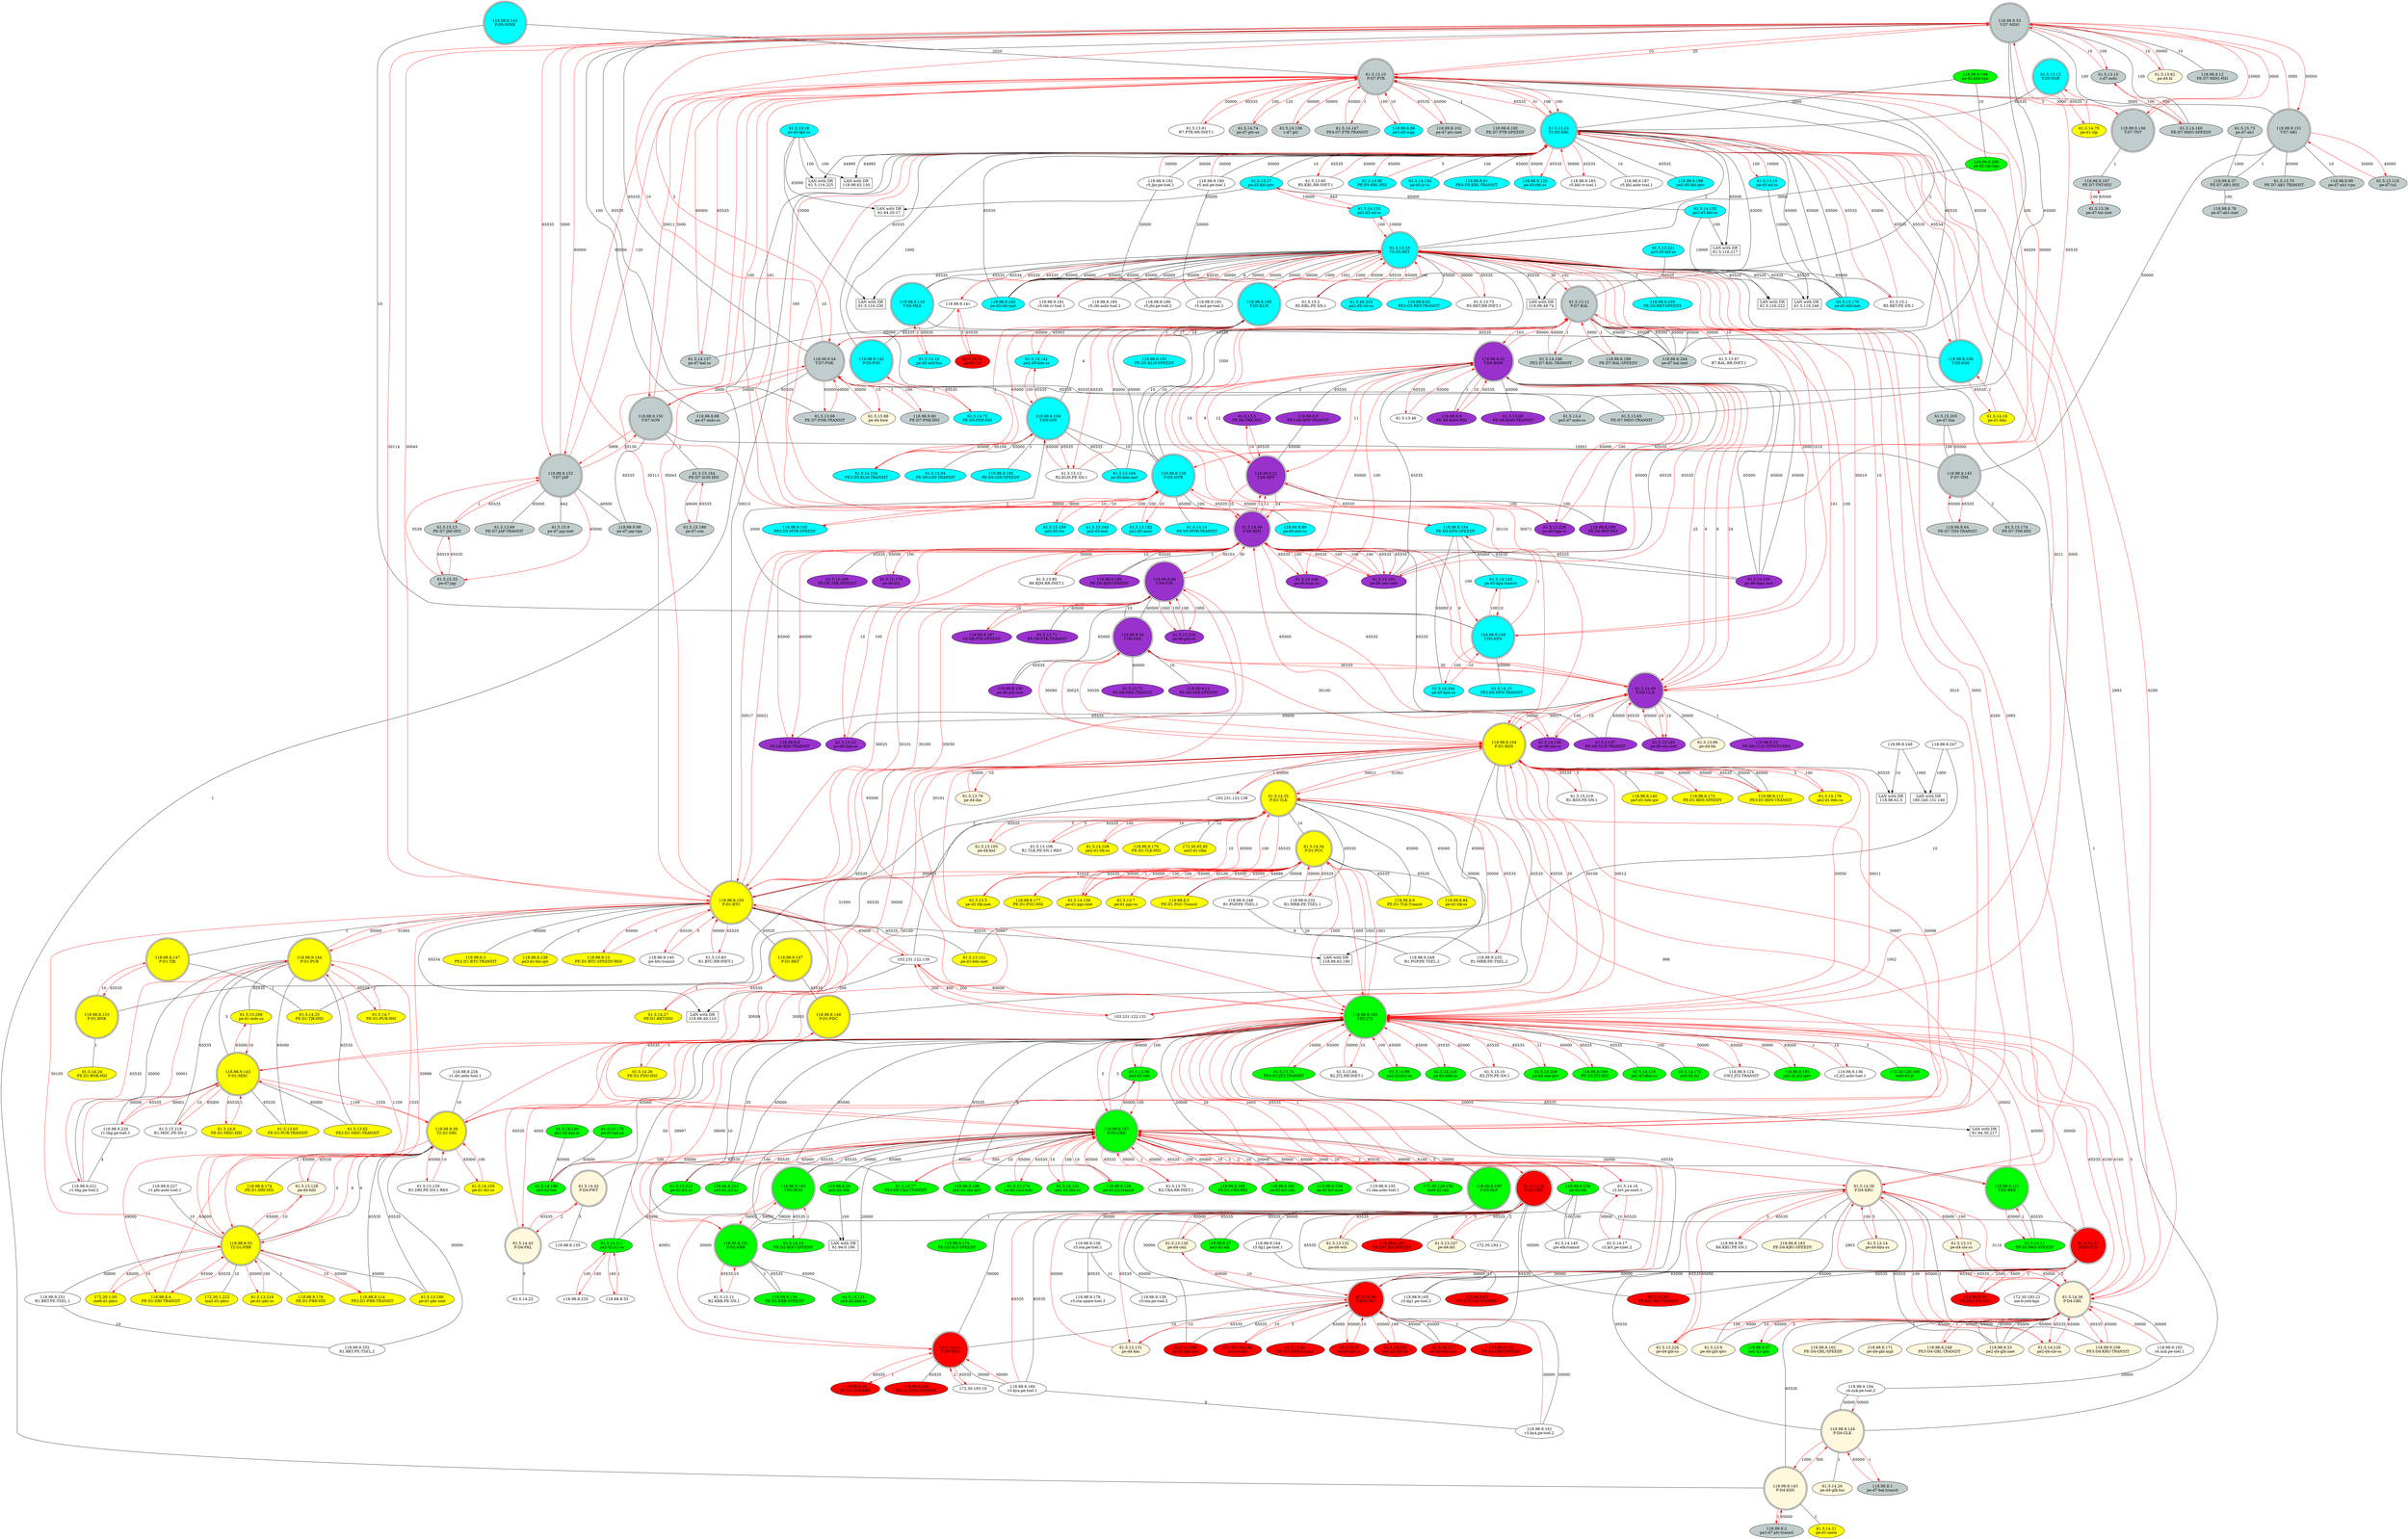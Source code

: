 digraph Topology {
	h61x5x13x4 [label="61.5.13.4\npe2-d7-mdo-ss" style=filled, fillcolor=azure3]
	h61x5x13x5 [label="61.5.13.5\nPE-D6-TRK-HSI" style=filled, fillcolor=darkorchid]
	h61x5x13x7 [label="61.5.13.7\npe-d1-pgc-ss" style=filled, fillcolor=yellow]
	h61x5x13x8 [label="61.5.13.8\npe-d3-cbn-ss" style=filled, fillcolor=red]
	h61x5x13x9 [label="61.5.13.9\npe-d4-gbl-iptv" style=filled, fillcolor=cornsilk]
	h61x5x13x10 [label="61.5.13.10\nP-D7-PTR" shape=doublecircle, style=filled, fillcolor=azure3]
	h61x5x13x11 [label="61.5.13.11\nP-D7-BAL" shape=doublecircle, style=filled, fillcolor=azure3]
	h61x5x13x12 [label="61.5.13.12\nT-D5-SGR" shape=doublecircle, style=filled, fillcolor=cyan]
	h61x5x13x13 [label="61.5.13.13\npe-d4-slo-ss" style=filled, fillcolor=cornsilk]
	h61x5x13x14 [label="61.5.13.14\npe-d4-kbu-ss" style=filled, fillcolor=cornsilk]
	h61x5x13x15 [label="61.5.13.15\nc-d7-mdo" style=filled, fillcolor=azure3]
	h61x5x13x17 [label="61.5.13.17\npe-d5-kbl-iptv" style=filled, fillcolor=cyan]
	h61x5x13x18 [label="61.5.13.18\npe-d5-kbl-ss" style=filled, fillcolor=cyan]
	h61x5x13x19 [label="61.5.13.19\npe-d5-ml-ss" style=filled, fillcolor=cyan]
	h61x5x13x22 [label="61.5.13.22\npe-d6-bjm-ss" style=filled, fillcolor=darkorchid]
	h61x5x13x23 [label="61.5.13.23\nT2-D5-RKT" shape=doublecircle, style=filled, fillcolor=cyan]
	h61x5x13x24 [label="61.5.13.24\nT2-D5-KBL" shape=doublecircle, style=filled, fillcolor=cyan]
	h61x5x13x36 [label="61.5.13.36\npe-d7-tnt-inet" style=filled, fillcolor=azure3]
	h61x5x13x46 [label="61.5.13.46"]
	h61x5x13x56 [label="61.5.13.56\npe3-d2-sbb" style=filled, fillcolor=green]
	h61x5x13x60 [label="61.5.13.60\nPE-D3-LBG-TRANSIT" style=filled, fillcolor=red]
	h61x5x13x61 [label="61.5.13.61\nPE-D3-CBN-Transit" style=filled, fillcolor=red]
	h61x5x13x62 [label="61.5.13.62\nPE2-D1-MDC-TRANSIT" style=filled, fillcolor=yellow]
	h61x5x13x63 [label="61.5.13.63\nPE-D1-PUB-TRANSIT" style=filled, fillcolor=yellow]
	h61x5x13x64 [label="61.5.13.64\nPE-D5-GIN-TRANSIT" style=filled, fillcolor=cyan]
	h61x5x13x65 [label="61.5.13.65\nPE-D7-MDO-TRANSIT" style=filled, fillcolor=azure3]
	h61x5x13x66 [label="61.5.13.66\nPE-D7-PNK-TRANSIT" style=filled, fillcolor=azure3]
	h61x5x13x67 [label="61.5.13.67\nPE-D6-ULN-TRANSIT" style=filled, fillcolor=darkorchid]
	h61x5x13x68 [label="61.5.13.68\nPE-D6-BAM-TRANSIT" style=filled, fillcolor=darkorchid]
	h61x5x13x69 [label="61.5.13.69\nPE-D7-JAP-TRANSIT" style=filled, fillcolor=azure3]
	h61x5x13x70 [label="61.5.13.70\nPE-D7-AB1-TRANSIT" style=filled, fillcolor=azure3]
	h61x5x13x71 [label="61.5.13.71\nPE-D6-PTK-TRANSIT" style=filled, fillcolor=darkorchid]
	h61x5x13x72 [label="61.5.13.72\nPE-D6-SKK-TRANSIT" style=filled, fillcolor=darkorchid]
	h61x5x13x73 [label="61.5.13.73\nR5.RKT.RR-INET.1"]
	h61x5x13x75 [label="61.5.13.75\nR2.CKA.RR-INET.1"]
	h61x5x13x76 [label="61.5.13.76\nPE3-D2-JT2-TRANSIT" style=filled, fillcolor=green]
	h61x5x13x77 [label="61.5.13.77\nPE3-D2-CKA-TRANSIT" style=filled, fillcolor=green]
	h61x5x13x79 [label="61.5.13.79\npe-d4-dm" style=filled, fillcolor=cornsilk]
	h61x5x13x80 [label="61.5.13.80\nR6.BJM.RR-INET.1"]
	h61x5x13x81 [label="61.5.13.81\nR7.PTR.RR-INET.1"]
	h61x5x13x82 [label="61.5.13.82\npe-d4-kl" style=filled, fillcolor=cornsilk]
	h61x5x13x83 [label="61.5.13.83\nR1.BTC.RR-INET.1"]
	h61x5x13x84 [label="61.5.13.84\nR2.JT2.RR-INET.1"]
	h61x5x13x85 [label="61.5.13.85\nR5.KBL.RR-INET.1"]
	h61x5x13x86 [label="61.5.13.86\npe-d4-bb" style=filled, fillcolor=cornsilk]
	h61x5x13x87 [label="61.5.13.87\nR7.BAL.RR-INET.1"]
	h61x5x13x88 [label="61.5.13.88\npe-d4-bwe" style=filled, fillcolor=cornsilk]
	h61x5x13x105 [label="61.5.13.105\npe-d4-knt" style=filled, fillcolor=cornsilk]
	h61x5x13x106 [label="61.5.13.106\nR1.TLK.PE-SN.1-RE0"]
	h61x5x13x107 [label="61.5.13.107\npe-d4-btl" style=filled, fillcolor=cornsilk]
	h61x5x13x128 [label="61.5.13.128\npe-d4-bds" style=filled, fillcolor=cornsilk]
	h61x5x13x129 [label="61.5.13.129\nR1.DRI.PE-SN.1-RE0"]
	h61x5x13x130 [label="61.5.13.130\npe-d4-cml" style=filled, fillcolor=cornsilk]
	h61x5x13x131 [label="61.5.13.131\npe-d4-kas" style=filled, fillcolor=cornsilk]
	h61x5x13x132 [label="61.5.13.132\npe-d4-wts" style=filled, fillcolor=cornsilk]
	h61x5x13x151 [label="61.5.13.151\npe-d1-bds-inet" style=filled, fillcolor=yellow]
	h61x5x13x168 [label="61.5.13.168\npe-d3-lbg-inet" style=filled, fillcolor=red]
	h61x5x13x170 [label="61.5.13.170\npe-d5-kbl-inet" style=filled, fillcolor=cyan]
	h61x5x13x174 [label="61.5.13.174\npe-d2-sm2-isdc" style=filled, fillcolor=green]
	h61x5x13x182 [label="61.5.13.182\npe2-d5-mmr" style=filled, fillcolor=cyan]
	h61x5x13x190 [label="61.5.13.190\npe-d1-pbr-inet" style=filled, fillcolor=yellow]
	h61x5x13x192 [label="61.5.13.192\npe-d6-smr-inet" style=filled, fillcolor=darkorchid]
	h61x5x13x193 [label="61.5.13.193\npe-d6-uln-inet" style=filled, fillcolor=darkorchid]
	h61x5x13x194 [label="61.5.13.194\npe-d5-klm-inet" style=filled, fillcolor=cyan]
	h61x5x13x216 [label="61.5.13.216\npe-d1-pbr-ss" style=filled, fillcolor=yellow]
	h61x5x13x221 [label="61.5.13.221\npe3-d5-kbl-ss" style=filled, fillcolor=cyan]
	h61x5x13x225 [label="61.5.13.225\npe-d2-jt2-ss" style=filled, fillcolor=green]
	h61x5x13x226 [label="61.5.13.226\npe-d4-gbl-ss" style=filled, fillcolor=cornsilk]
	h61x5x13x228 [label="61.5.13.228\npe-d6-bpp-ss" style=filled, fillcolor=darkorchid]
	h61x5x13x229 [label="61.5.13.229\npe-d6-ptk-ss" style=filled, fillcolor=darkorchid]
	h61x5x14x6 [label="61.5.14.6\nPE-D1-MDC-HSI" style=filled, fillcolor=yellow]
	h61x5x14x7 [label="61.5.14.7\nPE-D1-PUB-HSI" style=filled, fillcolor=yellow]
	h61x5x14x10 [label="61.5.14.10\nPE-D2-BOO-SPEEDY" style=filled, fillcolor=green]
	h61x5x14x11 [label="61.5.14.11\nPE-D2-BKS-SPEEDY" style=filled, fillcolor=green]
	h61x5x14x14 [label="61.5.14.14\nPE-D5-MTR-TRANSIT" style=filled, fillcolor=cyan]
	h61x5x14x15 [label="61.5.14.15\nPE2-D5-KPN-TRANSIT" style=filled, fillcolor=cyan]
	h61x5x14x16 [label="61.5.14.16\nr2.krt.pe-xnet.1"]
	h61x5x14x17 [label="61.5.14.17\nr2.krt.pe-xnet.2"]
	h61x5x14x18 [label="61.5.14.18\npe-d5-ml0-hsi" style=filled, fillcolor=cyan]
	h61x5x14x19 [label="61.5.14.19\npe-d1-bko" style=filled, fillcolor=yellow]
	h61x5x14x20 [label="61.5.14.20\npe-d4-glk-hsi" style=filled, fillcolor=cornsilk]
	h61x5x14x21 [label="61.5.14.21\npe-d1-mem" style=filled, fillcolor=yellow]
	h61x5x14x22 [label="61.5.14.22"]
	h61x5x14x24 [label="61.5.14.24\nPE-D1-BNK-HSI" style=filled, fillcolor=yellow]
	h61x5x14x25 [label="61.5.14.25\nPE-D1-TJK-HSI" style=filled, fillcolor=yellow]
	h61x5x14x26 [label="61.5.14.26\nPE-D1-PDG-HSI" style=filled, fillcolor=yellow]
	h61x5x14x27 [label="61.5.14.27\nPE-D1-BKT-HSI" style=filled, fillcolor=yellow]
	h61x5x14x34 [label="61.5.14.34\nP-D1-PGC" shape=doublecircle, style=filled, fillcolor=yellow]
	h61x5x14x35 [label="61.5.14.35\nP-D1-TLK" shape=doublecircle, style=filled, fillcolor=yellow]
	h61x5x14x36 [label="61.5.14.36\nP-D3-LBG" shape=doublecircle, style=filled, fillcolor=red]
	h61x5x14x37 [label="61.5.14.37\nP-D3-CCD" shape=doublecircle, style=filled, fillcolor=red]
	h61x5x14x38 [label="61.5.14.38\nP-D4-GBL" shape=doublecircle, style=filled, fillcolor=cornsilk]
	h61x5x14x39 [label="61.5.14.39\nP-D4-KBU" shape=doublecircle, style=filled, fillcolor=cornsilk]
	h61x5x14x40 [label="61.5.14.40\nP-D3-CBN" shape=doublecircle, style=filled, fillcolor=red]
	h61x5x14x41 [label="61.5.14.41\nP-D3-TSM" shape=doublecircle, style=filled, fillcolor=red]
	h61x5x14x42 [label="61.5.14.42\nP-D4-PWT" shape=doublecircle, style=filled, fillcolor=cornsilk]
	h61x5x14x43 [label="61.5.14.43\nP-D4-PKL" shape=doublecircle, style=filled, fillcolor=cornsilk]
	h61x5x14x48 [label="61.5.14.48\nP-D6-BJM" shape=doublecircle, style=filled, fillcolor=darkorchid]
	h61x5x14x49 [label="61.5.14.49\nP-D6-ULN" shape=doublecircle, style=filled, fillcolor=darkorchid]
	h61x5x14x70 [label="61.5.14.70\npe-d1-slp" style=filled, fillcolor=yellow]
	h61x5x14x71 [label="61.5.14.71\npe-d3-rks" style=filled, fillcolor=red]
	h61x5x14x72 [label="61.5.14.72\nPE-D5-PSR-HSI" style=filled, fillcolor=cyan]
	h61x5x14x74 [label="61.5.14.74\npe-d7-ptr-ss" style=filled, fillcolor=azure3]
	h61x5x14x80 [label="61.5.14.80\nPE-D5-KBL-HSI" style=filled, fillcolor=cyan]
	h61x5x14x98 [label="61.5.14.98\npe2-d2-kt2-ss" style=filled, fillcolor=green]
	h61x5x14x105 [label="61.5.14.105\npe-d1-dri-ss" style=filled, fillcolor=yellow]
	h61x5x14x108 [label="61.5.14.108\npe2-d1-tlk-ss" style=filled, fillcolor=yellow]
	h61x5x14x110 [label="61.5.14.110\npe2-d3-cbn-ss" style=filled, fillcolor=red]
	h61x5x14x111 [label="61.5.14.111\npe2-d2-jt2-ss" style=filled, fillcolor=green]
	h61x5x14x118 [label="61.5.14.118\npe-d2-kbb-ss" style=filled, fillcolor=green]
	h61x5x14x119 [label="61.5.14.119\npe2-d2-kbb-ss" style=filled, fillcolor=green]
	h61x5x14x120 [label="61.5.14.120\npe2-d2-tan-ss" style=filled, fillcolor=green]
	h61x5x14x121 [label="61.5.14.121\npe3-d2-kbb-ss" style=filled, fillcolor=green]
	h61x5x14x122 [label="61.5.14.122\npe2-d2-cka-ss" style=filled, fillcolor=green]
	h61x5x14x128 [label="61.5.14.128\npe2-d4-slo-ss" style=filled, fillcolor=cornsilk]
	h61x5x14x130 [label="61.5.14.130\npe2-d5-kbl-ss" style=filled, fillcolor=cyan]
	h61x5x14x133 [label="61.5.14.133\npe2-d5-ml-ss" style=filled, fillcolor=cyan]
	h61x5x14x134 [label="61.5.14.134\npe-d5-jr-ss" style=filled, fillcolor=cyan]
	h61x5x14x136 [label="61.5.14.136\nc-d7-ptr" style=filled, fillcolor=azure3]
	h61x5x14x137 [label="61.5.14.137\npe-d7-bal-ss" style=filled, fillcolor=azure3]
	h61x5x14x139 [label="61.5.14.139\npe-d6-uln-ss" style=filled, fillcolor=darkorchid]
	h61x5x14x140 [label="61.5.14.140\npe-d6-bam-ss" style=filled, fillcolor=darkorchid]
	h61x5x14x141 [label="61.5.14.141\npe2-d5-klm-ss" style=filled, fillcolor=cyan]
	h61x5x14x143 [label="61.5.14.143\npe-d5-kpn-transit" style=filled, fillcolor=cyan]
	h61x5x14x144 [label="61.5.14.144\npe-d5-kpn-ss" style=filled, fillcolor=cyan]
	h61x5x14x145 [label="61.5.14.145\ngw-elk-transit"]
	h61x5x14x146 [label="61.5.14.146\nPE2-D7-BAL-TRANSIT" style=filled, fillcolor=azure3]
	h61x5x14x147 [label="61.5.14.147\nPE4-D7-PTR-TRANSIT" style=filled, fillcolor=azure3]
	h61x5x14x154 [label="61.5.14.154\nPE3-D5-KLM-TRANSIT" style=filled, fillcolor=cyan]
	h61x5x14x156 [label="61.5.14.156\npe-d1-pgc-inet" style=filled, fillcolor=yellow]
	h61x5x14x157 [label="61.5.14.157\npe-d3-cbn-inet" style=filled, fillcolor=red]
	h61x5x14x160 [label="61.5.14.160\nPE-D7-MDO-SPEEDY" style=filled, fillcolor=azure3]
	h61x5x14x165 [label="61.5.14.165\npe-d6-bam-inet" style=filled, fillcolor=darkorchid]
	h61x5x14x168 [label="61.5.14.168\npe3-d2-tan" style=filled, fillcolor=green]
	h61x5x14x172 [label="61.5.14.172\npe3-d2-jt2" style=filled, fillcolor=green]
	h61x5x14x175 [label="61.5.14.175\npe-d2-tan-ss" style=filled, fillcolor=green]
	h61x5x14x176 [label="61.5.14.176\npe2-d1-bds-ss" style=filled, fillcolor=yellow]
	h61x5x15x1 [label="61.5.15.1\nR5.RKT.PE-SN.1"]
	h61x5x15x2 [label="61.5.15.2\nR5.KBL.PE-SN.1"]
	h61x5x15x5 [label="61.5.15.5\npe-d1-tlk-inet" style=filled, fillcolor=yellow]
	h61x5x15x9 [label="61.5.15.9\npe-d7-jap-inet" style=filled, fillcolor=azure3]
	h61x5x15x10 [label="61.5.15.10\nR2.JTN.PE-SN.1"]
	h61x5x15x11 [label="61.5.15.11\nR2.KBB.PE-SN.1"]
	h61x5x15x12 [label="61.5.15.12\nR2.KLM.PE-SN.1"]
	h61x5x15x13 [label="61.5.15.13\nPE-D7-JAP-HSI" style=filled, fillcolor=azure3]
	h61x5x15x33 [label="61.5.15.33\npe-d7-jap" style=filled, fillcolor=azure3]
	h61x5x15x73 [label="61.5.15.73\npe-d7-ab1" style=filled, fillcolor=azure3]
	h61x5x15x116 [label="61.5.15.116\npe-d7-tul" style=filled, fillcolor=azure3]
	h61x5x15x159 [label="61.5.15.159\npe2-d5-rte" style=filled, fillcolor=cyan]
	h61x5x15x164 [label="61.5.15.164\nPE-D7-SON-HSI" style=filled, fillcolor=azure3]
	h61x5x15x166 [label="61.5.15.166\nPE-D6-TRK-SPEEDY" style=filled, fillcolor=darkorchid]
	h61x5x15x174 [label="61.5.15.174\nPE-D7-TIM-HSI" style=filled, fillcolor=azure3]
	h61x5x15x179 [label="61.5.15.179\npe-d6-trk" style=filled, fillcolor=darkorchid]
	h61x5x15x189 [label="61.5.15.189\npe-d7-son" style=filled, fillcolor=azure3]
	h61x5x15x203 [label="61.5.15.203\npe-d7-tim" style=filled, fillcolor=azure3]
	h61x5x15x208 [label="61.5.15.208\npe-d1-mdc-ss" style=filled, fillcolor=yellow]
	h61x5x15x209 [label="61.5.15.209\npe-d2-cka-iptv" style=filled, fillcolor=green]
	h61x5x15x218 [label="61.5.15.218\nR1.MDC.PE-SN.2"]
	h61x5x15x219 [label="61.5.15.219\nR1.BDS.PE-SN.1"]
	h61x5x15x249 [label="61.5.15.249\npe2-d5-end" style=filled, fillcolor=cyan]
	h61x5x49x233 [label="61.5.49.233\npe2-d5-rkt-ss" style=filled, fillcolor=cyan]
	h103x231x122x131 [label="103.231.122.131"]
	h103x231x122x138 [label="103.231.122.138"]
	h103x231x122x139 [label="103.231.122.139"]
	h118x98x8x1 [label="118.98.8.1\npe-d7-bal-transit" style=filled, fillcolor=azure3]
	h118x98x8x2 [label="118.98.8.2\npe3-d7-ptr-transit" style=filled, fillcolor=azure3]
	h118x98x8x3 [label="118.98.8.3\nPE2-D1-BTC-TRANSIT" style=filled, fillcolor=yellow]
	h118x98x8x4 [label="118.98.8.4\nPE-D1-DRI-TRANSIT" style=filled, fillcolor=yellow]
	h118x98x8x5 [label="118.98.8.5\nPE-D1-PGC-Transit" style=filled, fillcolor=yellow]
	h118x98x8x6 [label="118.98.8.6\nPE-D1-TLK-Transit" style=filled, fillcolor=yellow]
	h118x98x8x8 [label="118.98.8.8\nPE-D6-BJM-TRANSIT" style=filled, fillcolor=darkorchid]
	h118x98x8x9 [label="118.98.8.9\nPE3-D6-BPP-TRANSIT" style=filled, fillcolor=darkorchid]
	h118x98x8x10 [label="118.98.8.10\nPE-D3-CCD-HSI" style=filled, fillcolor=red]
	h118x98x8x14 [label="118.98.8.14\nPE-D3-TSM-HSI" style=filled, fillcolor=red]
	h118x98x8x27 [label="118.98.8.27\npe2-d2-elk" style=filled, fillcolor=green]
	h118x98x8x28 [label="118.98.8.28\npe2-d2-sbb" style=filled, fillcolor=green]
	h118x98x8x33 [label="118.98.8.33"]
	h118x98x8x37 [label="118.98.8.37\nPE-D7-AB1-HSI" style=filled, fillcolor=azure3]
	h118x98x8x55 [label="118.98.8.55\nT2-D1-PBR" shape=doublecircle, style=filled, fillcolor=yellow]
	h118x98x8x56 [label="118.98.8.56\nT2-D1-DRI" shape=doublecircle, style=filled, fillcolor=yellow]
	h118x98x8x57 [label="118.98.8.57\npe2-d2-gan" style=filled, fillcolor=green]
	h118x98x8x58 [label="118.98.8.58\nR4.KBU.PE-SN.1"]
	h118x98x8x61 [label="118.98.8.61\nPE4-D5-KBL-TRANSIT" style=filled, fillcolor=cyan]
	h118x98x8x62 [label="118.98.8.62\nPE2-D5-RKT-TRANSIT" style=filled, fillcolor=cyan]
	h118x98x8x63 [label="118.98.8.63\nPE-D3-CCD-TRANSIT" style=filled, fillcolor=red]
	h118x98x8x64 [label="118.98.8.64\nPE-D7-TIM-TRANSIT" style=filled, fillcolor=azure3]
	h118x98x8x78 [label="118.98.8.78\npe-d7-ab1-inet" style=filled, fillcolor=azure3]
	h118x98x8x84 [label="118.98.8.84\npe-d1-tlk-ss" style=filled, fillcolor=yellow]
	h118x98x8x88 [label="118.98.8.88\npe-d7-mdo-ss" style=filled, fillcolor=azure3]
	h118x98x8x89 [label="118.98.8.89\npe-d5-mtr-ss" style=filled, fillcolor=cyan]
	h118x98x8x98 [label="118.98.8.98\npe2-d5-wgp" style=filled, fillcolor=cyan]
	h118x98x8x100 [label="118.98.8.100\nP-D2-SLP" shape=doublecircle, style=filled, fillcolor=green]
	h118x98x8x101 [label="118.98.8.101\nP-D2-KBB" shape=doublecircle, style=filled, fillcolor=green]
	h118x98x8x102 [label="118.98.8.102\npe-d7-ptr-inet" style=filled, fillcolor=azure3]
	h118x98x8x103 [label="118.98.8.103\nP-D1-BTC" shape=doublecircle, style=filled, fillcolor=yellow]
	h118x98x8x104 [label="118.98.8.104\nP-D1-BDS" shape=doublecircle, style=filled, fillcolor=yellow]
	h118x98x8x108 [label="118.98.8.108\nT-D5-KD0" shape=doublecircle, style=filled, fillcolor=cyan]
	h118x98x8x110 [label="118.98.8.110\nT-D5-ML0" shape=doublecircle, style=filled, fillcolor=cyan]
	h118x98x8x125 [label="118.98.8.125\npe-d5-rkt-ss" style=filled, fillcolor=cyan]
	h118x98x8x126 [label="118.98.8.126\npe-d2-jt2-transit" style=filled, fillcolor=green]
	h118x98x8x138 [label="118.98.8.138\npe-d6-ptk-inet" style=filled, fillcolor=darkorchid]
	h118x98x8x139 [label="118.98.8.139\npe3-d1-btc-gw" style=filled, fillcolor=yellow]
	h118x98x8x140 [label="118.98.8.140\npe3-d1-bds-gw" style=filled, fillcolor=yellow]
	h118x98x8x142 [label="118.98.8.142\nP-D5-MMR" shape=doublecircle, style=filled, fillcolor=cyan]
	h118x98x8x143 [label="118.98.8.143\nP-D4-KDS" shape=doublecircle, style=filled, fillcolor=cornsilk]
	h118x98x8x144 [label="118.98.8.144\nP-D4-GLK" shape=doublecircle, style=filled, fillcolor=cornsilk]
	h118x98x8x145 [label="118.98.8.145\nP-D7-TIM" shape=doublecircle, style=filled, fillcolor=azure3]
	h118x98x8x147 [label="118.98.8.147\nP-D1-TJK" shape=doublecircle, style=filled, fillcolor=yellow]
	h118x98x8x148 [label="118.98.8.148\nP-D1-PDC" shape=doublecircle, style=filled, fillcolor=yellow]
	h118x98x8x150 [label="118.98.8.150\nP-D5-MTR" shape=doublecircle, style=filled, fillcolor=cyan]
	h118x98x8x153 [label="118.98.8.153\nP-D1-BNK" shape=doublecircle, style=filled, fillcolor=yellow]
	h118x98x8x154 [label="118.98.8.154\nPE-D5-KPN-SPEEDY" style=filled, fillcolor=cyan]
	h118x98x8x155 [label="118.98.8.155"]
	h118x98x8x157 [label="118.98.8.157\nP-D2-CKA" shape=doublecircle, style=filled, fillcolor=green]
	h118x98x8x158 [label="118.98.8.158\npe-d2-elk" style=filled, fillcolor=green]
	h118x98x8x161 [label="118.98.8.161\nPE-D3-LBG-SPEEDY" style=filled, fillcolor=red]
	h118x98x8x162 [label="118.98.8.162\nPE-D4-GBL-SPEEDY" style=filled, fillcolor=cornsilk]
	h118x98x8x167 [label="118.98.8.167\nPE-D7-TNT-HSI" style=filled, fillcolor=azure3]
	h118x98x8x168 [label="118.98.8.168\nPE-D2-CKA-HSI" style=filled, fillcolor=green]
	h118x98x8x169 [label="118.98.8.169\nPE-D2-JT2-HSI" style=filled, fillcolor=green]
	h118x98x8x171 [label="118.98.8.171\npe-d4-gbl-mgt" style=filled, fillcolor=cornsilk]
	h118x98x8x173 [label="118.98.8.173\nPE-D1-BDS-SPEEDY" style=filled, fillcolor=yellow]
	h118x98x8x174 [label="118.98.8.174\nPE-D1-DRI-HSI" style=filled, fillcolor=yellow]
	h118x98x8x176 [label="118.98.8.176\nPE-D1-PBR-HSI" style=filled, fillcolor=yellow]
	h118x98x8x177 [label="118.98.8.177\nPE-D1-PGC-HSI" style=filled, fillcolor=yellow]
	h118x98x8x179 [label="118.98.8.179\nPE-D1-TLK-HSI" style=filled, fillcolor=yellow]
	h118x98x8x181 [label="118.98.8.181\npe-d2-krt-cdn" style=filled, fillcolor=green]
	h118x98x8x182 [label="118.98.8.182\nPE-D3-CBN-SPEEDY" style=filled, fillcolor=red]
	h118x98x8x183 [label="118.98.8.183\nPE-D4-KBU-SPEEDY" style=filled, fillcolor=cornsilk]
	h118x98x8x185 [label="118.98.8.185\nPE-D5-RKT-SPEEDY" style=filled, fillcolor=cyan]
	h118x98x8x186 [label="118.98.8.186\nPE-D6-BJM-SPEEDY" style=filled, fillcolor=darkorchid]
	h118x98x8x187 [label="118.98.8.187\nPE-D6-PTK-SPEEDY" style=filled, fillcolor=darkorchid]
	h118x98x8x188 [label="118.98.8.188\nPE-D6-BPP-HSI" style=filled, fillcolor=darkorchid]
	h118x98x8x189 [label="118.98.8.189\nPE-D7-BAL-SPEEDY" style=filled, fillcolor=azure3]
	h118x98x8x190 [label="118.98.8.190\nPE-D5-GIN-SPEEDY" style=filled, fillcolor=cyan]
	h118x98x8x191 [label="118.98.8.191\nPE-D5-KLM-SPEEDY" style=filled, fillcolor=cyan]
	h118x98x8x192 [label="118.98.8.192\nPE-D7-PTR-SPEEDY" style=filled, fillcolor=azure3]
	h118x98x8x193 [label="118.98.8.193\nT-D2-JT2" shape=doublecircle, style=filled, fillcolor=green]
	h118x98x8x194 [label="118.98.8.194\nT-D5-GIN" shape=doublecircle, style=filled, fillcolor=cyan]
	h118x98x8x195 [label="118.98.8.195\nT-D5-KLM" shape=doublecircle, style=filled, fillcolor=cyan]
	h118x98x8x213 [label="118.98.8.213\npe3-d2-jt2-ss" style=filled, fillcolor=green]
	h118x98x8x233 [label="118.98.8.233"]
	h118x98x8x239 [label="118.98.8.239\npe-d2-krt-mce" style=filled, fillcolor=green]
	h118x98x8x244 [label="118.98.8.244\npe-d7-bal-inet" style=filled, fillcolor=azure3]
	h118x98x8x245 [label="118.98.8.245\npe-d5-rkt-inet" style=filled, fillcolor=cyan]
	h118x98x8x246 [label="118.98.8.246"]
	h118x98x8x247 [label="118.98.8.247"]
	h118x98x8x248 [label="118.98.8.248\nPE3-D4-GBL-TRANSIT" style=filled, fillcolor=cornsilk]
	h118x98x9x9 [label="118.98.9.9\nPE-D6-BAM-HSI" style=filled, fillcolor=darkorchid]
	h118x98x9x10 [label="118.98.9.10\nPE-D6-ULN-SPEEDY-RE0" style=filled, fillcolor=darkorchid]
	h118x98x9x11 [label="118.98.9.11\nPE-D6-SKK-SPEEDY" style=filled, fillcolor=darkorchid]
	h118x98x9x12 [label="118.98.9.12\nPE-D7-MDO-HSI" style=filled, fillcolor=azure3]
	h118x98x9x13 [label="118.98.9.13\nPE-D1-BTC-SPEEDY-RE0" style=filled, fillcolor=yellow]
	h118x98x9x33 [label="118.98.9.33\npe2-d4-gbl-inet" style=filled, fillcolor=cornsilk]
	h118x98x9x49 [label="118.98.9.49\nT-D6-PTK" shape=doublecircle, style=filled, fillcolor=darkorchid]
	h118x98x9x50 [label="118.98.9.50\nT-D6-SKK" shape=doublecircle, style=filled, fillcolor=darkorchid]
	h118x98x9x51 [label="118.98.9.51\nT-D6-BPP" shape=doublecircle, style=filled, fillcolor=darkorchid]
	h118x98x9x52 [label="118.98.9.52\nT-D6-BAM" shape=doublecircle, style=filled, fillcolor=darkorchid]
	h118x98x9x53 [label="118.98.9.53\nT-D7-MDO" shape=doublecircle, style=filled, fillcolor=azure3]
	h118x98x9x54 [label="118.98.9.54\nT-D7-PNK" shape=doublecircle, style=filled, fillcolor=azure3]
	h118x98x9x80 [label="118.98.9.80\nPE-D7-PNK-HSI" style=filled, fillcolor=azure3]
	h118x98x9x98 [label="118.98.9.98\npe-d7-jap-vpn" style=filled, fillcolor=azure3]
	h118x98x9x99 [label="118.98.9.99\npe-d7-ab1-vpn" style=filled, fillcolor=azure3]
	h118x98x9x103 [label="118.98.9.103\nPE2-D5-MTR-SPEEDY" style=filled, fillcolor=cyan]
	h118x98x9x108 [label="118.98.9.108\nPE3-D4-KBU-TRANSIT" style=filled, fillcolor=cornsilk]
	h118x98x9x109 [label="118.98.9.109\nPE-D3-TSM-TRANSIT" style=filled, fillcolor=red]
	h118x98x9x111 [label="118.98.9.111\nT-D2-BKS" shape=doublecircle, style=filled, fillcolor=green]
	h118x98x9x112 [label="118.98.9.112\nPE3-D1-BDS-TRANSIT" style=filled, fillcolor=yellow]
	h118x98x9x114 [label="118.98.9.114\nPE2-D1-PBR-TRANSIT" style=filled, fillcolor=yellow]
	h118x98x9x124 [label="118.98.9.124\nGW2-JT2-TRANSIT"]
	h118x98x9x140 [label="118.98.9.140\ngw-btc-transit"]
	h118x98x9x141 [label="118.98.9.141"]
	h118x98x9x142 [label="118.98.9.142\nP-D5-PS0" shape=doublecircle, style=filled, fillcolor=cyan]
	h118x98x9x143 [label="118.98.9.143\nP-D1-MDC" shape=doublecircle, style=filled, fillcolor=yellow]
	h118x98x9x144 [label="118.98.9.144\nP-D1-PUB" shape=doublecircle, style=filled, fillcolor=yellow]
	h118x98x9x145 [label="118.98.9.145\nT-D2-BOO" shape=doublecircle, style=filled, fillcolor=green]
	h118x98x9x147 [label="118.98.9.147\nP-D1-BKT" shape=doublecircle, style=filled, fillcolor=yellow]
	h118x98x9x148 [label="118.98.9.148\nT-D5-KPN" shape=doublecircle, style=filled, fillcolor=cyan]
	h118x98x9x149 [label="118.98.9.149\nT-D7-TNT" shape=doublecircle, style=filled, fillcolor=azure3]
	h118x98x9x150 [label="118.98.9.150\nT-D7-SON" shape=doublecircle, style=filled, fillcolor=azure3]
	h118x98x9x151 [label="118.98.9.151\nT-D7-AB1" shape=doublecircle, style=filled, fillcolor=azure3]
	h118x98x9x152 [label="118.98.9.152\nT-D7-JAP" shape=doublecircle, style=filled, fillcolor=azure3]
	h118x98x9x154 [label="118.98.9.154\nPE-D2-KBB-SPEEDY" style=filled, fillcolor=green]
	h118x98x9x160 [label="118.98.9.160\nr3.kya.pe-tsel.1"]
	h118x98x9x161 [label="118.98.9.161\nr3.kya.pe-tsel.2"]
	h118x98x9x164 [label="118.98.9.164\nr3.dg1.pe-tsel.1"]
	h118x98x9x165 [label="118.98.9.165\nr3.dg1.pe-tsel.2"]
	h118x98x9x174 [label="118.98.9.174\nPE-D2-SLP-SPEEDY" style=filled, fillcolor=green]
	h118x98x9x178 [label="118.98.9.178\nr3.sta.spare-tsel.3"]
	h118x98x9x181 [label="118.98.9.181\nr5.rkt.rr-tsel.1"]
	h118x98x9x183 [label="118.98.9.183\nr5.kbl.rr-tsel.1"]
	h118x98x9x185 [label="118.98.9.185\nr5.rkt.asbr-tsel.1"]
	h118x98x9x187 [label="118.98.9.187\nr5.kbl.asbr-tsel.1"]
	h118x98x9x189 [label="118.98.9.189\nr5.jbr.pe-tsel.2"]
	h118x98x9x190 [label="118.98.9.190\nr5.md.pe-tsel.1"]
	h118x98x9x191 [label="118.98.9.191\nr5.md.pe-tsel.2"]
	h118x98x9x192 [label="118.98.9.192\nr5.jbr.pe-tsel.1"]
	h118x98x9x193 [label="118.98.9.193\nr4.nsk.pe-tsel.1"]
	h118x98x9x194 [label="118.98.9.194\nr4.nsk.pe-tsel.2"]
	h118x98x9x195 [label="118.98.9.195\npe2-d2-jt2-iptv" style=filled, fillcolor=green]
	h118x98x9x196 [label="118.98.9.196\npe2-d2-cka-iptv" style=filled, fillcolor=green]
	h118x98x9x198 [label="118.98.9.198\npe2-d5-kbl-iptv" style=filled, fillcolor=cyan]
	h118x98x9x199 [label="118.98.9.199\npe-d2-kbb-vpn" style=filled, fillcolor=green]
	h118x98x9x200 [label="118.98.9.200\npe-d2-slp-vpn" style=filled, fillcolor=green]
	h118x98x9x220 [label="118.98.9.220\nr1.tbg.pe-tsel.1"]
	h118x98x9x221 [label="118.98.9.221\nr1.tbg.pe-tsel.2"]
	h118x98x9x227 [label="118.98.9.227\nr1.pbr.asbr-tsel.1"]
	h118x98x9x228 [label="118.98.9.228\nr1.dri.asbr-tsel.1"]
	h118x98x9x232 [label="118.98.9.232\nR1.MRB.PE-TSEL.1"]
	h118x98x9x233 [label="118.98.9.233\nR1.MRB.PE-TSEL.2"]
	h118x98x9x248 [label="118.98.9.248\nR1.PGP.PE-TSEL.1"]
	h118x98x9x249 [label="118.98.9.249\nR1.PGP.PE-TSEL.2"]
	h118x98x9x251 [label="118.98.9.251\nR1.BKT.PE-TSEL.1"]
	h118x98x9x252 [label="118.98.9.252\nR1.BKT.PE-TSEL.2"]
	h119x98x9x135 [label="119.98.9.135\nr2.cka.asbr-tsel.1"]
	h119x98x9x136 [label="119.98.9.136\nr2.jt2.asbr-tsel.1"]
	h119x98x9x138 [label="119.98.9.138\nr3.sta.pe-tsel.1"]
	h119x98x9x139 [label="119.98.9.139\nr3.sta.pe-tsel.2"]
	h172x30x1x93 [label="172.30.1.93\nme6-d1-pbrc" style=filled, fillcolor=yellow]
	h172x30x1x222 [label="172.30.1.222\nme2-d1-pbrc" style=filled, fillcolor=yellow]
	h172x30x65x95 [label="172.30.65.95\nme3-d1-tlka" style=filled, fillcolor=yellow]
	h172x30x129x100 [label="172.30.129.100\nme9-d2-jt" style=filled, fillcolor=green]
	h172x30x129x150 [label="172.30.129.150\nme9-d2-cka" style=filled, fillcolor=green]
	h172x30x193x1 [label="172.30.193.1"]
	h172x30x193x10 [label="172.30.193.10"]
	h172x30x193x21 [label="172.30.193.21\nme-b-jwb-kgn"]
	h172x30x193x144 [label="172.30.193.144\nme-d3-cbn" style=filled, fillcolor=red]
	t61x94x20x17 [label="LAN with DR\n61.94.20.17", shape=box]
	t61x5x116x230 [label="LAN with DR\n61.5.116.230", shape=box]
	t118x98x62x150 [label="LAN with DR\n118.98.62.150", shape=box]
	t61x5x116x225 [label="LAN with DR\n61.5.116.225", shape=box]
	t61x5x116x246 [label="LAN with DR\n61.5.116.246", shape=box]
	t61x5x116x222 [label="LAN with DR\n61.5.116.222", shape=box]
	t118x98x48x74 [label="LAN with DR\n118.98.48.74", shape=box]
	t61x5x116x217 [label="LAN with DR\n61.5.116.217", shape=box]
	t61x94x0x186 [label="LAN with DR\n61.94.0.186", shape=box]
	t61x94x30x217 [label="LAN with DR\n61.94.30.217", shape=box]
	t118x98x49x110 [label="LAN with DR\n118.98.49.110", shape=box]
	t118x98x62x190 [label="LAN with DR\n118.98.62.190", shape=box]
	t118x98x62x5 [label="LAN with DR\n118.98.62.5", shape=box]
	t180x240x131x149 [label="LAN with DR\n180.240.131.149", shape=box]
	h61x5x13x17 -> t61x94x20x17[label="65000"]
	h61x5x13x18 -> t61x94x20x17[label="65000"]
	h61x5x13x18 -> t61x5x116x230[label="10000"]
	h61x5x13x18 -> t118x98x62x150[label="100"]
	h61x5x13x18 -> t61x5x116x225[label="100"]
	h61x5x13x19 -> t61x5x116x246[label="10000"]
	h61x5x13x23 -> t61x5x116x246[label="65535"]
	h61x5x13x23 -> t61x5x116x230[label="65535"]
	h61x5x13x23 -> t61x5x116x222[label="65535"]
	h61x5x13x23 -> t118x98x48x74[label="65535"]
	h61x5x13x24 -> t61x5x116x225[label="64995"]
	h61x5x13x24 -> t61x5x116x217[label="65000"]
	h61x5x13x24 -> t118x98x62x150[label="64995"]
	h61x5x13x56 -> t61x94x0x186[label="100"]
	h61x5x13x76 -> t61x94x30x217[label="65535"]
	h61x5x13x221 -> t118x98x48x74[label="65535"]
	h61x5x14x130 -> t61x5x116x217[label="100"]
	h61x5x14x130 -> t61x5x116x222[label="10000"]
	h103x231x122x139 -> t118x98x49x110[label="200"]
	h118x98x8x28 -> t61x94x0x186[label="100"]
	h118x98x8x103 -> t118x98x49x110[label="65534"]
	h118x98x8x103 -> t118x98x62x190[label="65535"]
	h118x98x8x104 -> t118x98x62x5[label="65535"]
	h118x98x8x246 -> t118x98x62x5[label="10"]
	h118x98x8x246 -> t180x240x131x149[label="1000"]
	h118x98x8x247 -> t180x240x131x149[label="1000"]
	h118x98x8x247 -> t118x98x62x190[label="10"]
	h118x98x8x157 -> h118x98x8x158[label="2000", dir=forward color="red"]
	h118x98x8x158 -> h118x98x8x157[label="20", dir=forward color="red"]
	h118x98x8x55 -> h172x30x1x93[label="10", dir=forward color="red"]
	h172x30x1x93 -> h118x98x8x55[label="65000", dir=forward color="red"]
	h61x5x14x38 -> h118x98x8x171[label="65000", dir=none]
	h118x98x9x144 -> h61x5x15x208[label="65535", dir=none]
	h118x98x9x144 -> h61x5x15x218[label="65535", dir=none]
	h118x98x9x143 -> h61x5x15x218[label="65000", dir=forward color="red"]
	h61x5x15x218 -> h118x98x9x143[label="10", dir=forward color="red"]
	h118x98x8x104 -> h61x5x15x219[label="65535", dir=forward color="red"]
	h61x5x15x219 -> h118x98x8x104[label="5", dir=forward color="red"]
	h118x98x8x193 -> h61x5x14x98[label="65000", dir=forward color="red"]
	h61x5x14x98 -> h118x98x8x193[label="100", dir=forward color="red"]
	h61x5x13x225 -> h61x5x14x111[label="65000", dir=none]
	h61x5x14x40 -> h61x5x14x110[label="65000", dir=forward color="red"]
	h61x5x14x110 -> h61x5x14x40[label="100", dir=forward color="red"]
	h61x5x14x36 -> h61x5x13x131[label="65535", dir=forward color="red"]
	h61x5x13x131 -> h61x5x14x36[label="65000", dir=forward color="red"]
	h118x98x8x157 -> h61x5x14x122[label="10", dir=forward color="red"]
	h61x5x14x122 -> h118x98x8x157[label="100", dir=forward color="red"]
	h118x98x9x54 -> h61x5x13x4[label="65535", dir=none]
	h118x98x9x53 -> h61x5x13x4[label="100", dir=none]
	h118x98x9x54 -> h118x98x8x88[label="65535", dir=none]
	h61x5x14x36 -> h61x5x13x130[label="65535", dir=forward color="red"]
	h61x5x13x130 -> h61x5x14x36[label="65000", dir=forward color="red"]
	h61x5x14x40 -> h61x5x13x8[label="65000", dir=forward color="red"]
	h61x5x13x8 -> h61x5x14x40[label="10", dir=forward color="red"]
	h61x5x13x10 -> h118x98x8x102[label="65535", dir=forward color="red"]
	h118x98x8x102 -> h61x5x13x10[label="65000", dir=forward color="red"]
	h61x5x13x11 -> h118x98x8x244[label="65000", dir=none]
	h61x5x14x49 -> h61x5x14x139[label="10", dir=forward color="red"]
	h61x5x14x139 -> h61x5x14x49[label="100", dir=forward color="red"]
	h61x5x14x48 -> h61x5x13x22[label="10", dir=forward color="red"]
	h61x5x13x22 -> h61x5x14x48[label="100", dir=forward color="red"]
	h61x5x14x48 -> h61x5x14x139[label="65535", dir=forward color="red"]
	h61x5x14x139 -> h61x5x14x48[label="65000", dir=forward color="red"]
	h61x5x14x49 -> h61x5x13x22[label="65000", dir=none]
	h61x5x14x48 -> h61x5x14x140[label="65535", dir=forward color="red"]
	h61x5x14x140 -> h61x5x14x48[label="100", dir=forward color="red"]
	h61x5x13x24 -> h118x98x8x125[label="65535", dir=forward color="red"]
	h118x98x8x125 -> h61x5x13x24[label="65000", dir=forward color="red"]
	h61x5x13x24 -> h61x5x13x19[label="100", dir=forward color="red"]
	h61x5x13x19 -> h61x5x13x24[label="10000", dir=forward color="red"]
	h61x5x13x17 -> h61x5x14x130[label="65000", dir=none]
	h61x5x13x23 -> h61x5x14x133[label="10000", dir=forward color="red"]
	h61x5x14x133 -> h61x5x13x23[label="100", dir=forward color="red"]
	h118x98x8x158 -> h61x5x14x145[label="100", dir=none]
	h61x5x14x175 -> h61x5x14x168[label="65000", dir=none]
	h61x5x14x120 -> h61x5x14x168[label="65000", dir=none]
	h118x98x8x104 -> h61x5x14x176[label="5", dir=forward color="red"]
	h61x5x14x176 -> h118x98x8x104[label="100", dir=forward color="red"]
	h61x5x15x33 -> h61x5x15x13[label="65535", dir=forward color="red"]
	h61x5x15x13 -> h61x5x15x33[label="65019", dir=forward color="red"]
	h61x5x14x38 -> h118x98x9x33[label="65000", dir=none]
	h61x5x14x38 -> h118x98x9x33[label="65000", dir=none]
	h61x5x13x24 -> h61x5x13x23[label="2", dir=none]
	h61x5x13x24 -> h61x5x13x170[label="65000", dir=none]
	h118x98x9x53 -> h118x98x9x54[label="65535", dir=none]
	h118x98x9x53 -> h118x98x9x152[label="65535", dir=forward color="red"]
	h118x98x9x152 -> h118x98x9x53[label="3000", dir=forward color="red"]
	h118x98x9x53 -> h118x98x9x54[label="3", dir=forward color="red"]
	h118x98x9x54 -> h118x98x9x53[label="10", dir=forward color="red"]
	h61x5x13x10 -> h118x98x9x151[label="3000", dir=none]
	h118x98x8x104 -> h118x98x8x140[label="2", dir=none]
	h118x98x8x103 -> h118x98x8x139[label="2", dir=none]
	h118x98x9x152 -> h61x5x15x9[label="642", dir=none]
	h118x98x8x195 -> h118x98x8x150[label="10", dir=none]
	h118x98x9x52 -> h61x5x14x165[label="65000", dir=none]
	h61x5x14x48 -> h118x98x9x51[label="12", dir=forward color="red"]
	h118x98x9x51 -> h61x5x14x48[label="25", dir=forward color="red"]
	h118x98x9x52 -> h61x5x14x165[label="65000", dir=none]
	h118x98x9x152 -> h61x5x15x33[label="65000", dir=forward color="red"]
	h61x5x15x33 -> h118x98x9x152[label="5539", dir=forward color="red"]
	h118x98x8x193 -> h61x5x13x77[label="65500", dir=none]
	h118x98x8x193 -> h118x98x9x124[label="65000", dir=forward color="red"]
	h118x98x9x124 -> h118x98x8x193[label="50000", dir=forward color="red"]
	h61x5x14x34 -> h61x5x14x156[label="65000", dir=forward color="red"]
	h61x5x14x156 -> h61x5x14x34[label="100", dir=forward color="red"]
	h118x98x8x150 -> h61x5x14x14[label="65000", dir=none]
	h118x98x9x148 -> h61x5x14x15[label="65000", dir=none]
	h118x98x8x157 -> h118x98x9x196[label="10", dir=none]
	h118x98x8x157 -> h61x5x13x23[label="3010", dir=forward color="red"]
	h61x5x13x23 -> h118x98x8x157[label="3005", dir=forward color="red"]
	h118x98x9x143 -> h118x98x8x104[label="30000", dir=forward color="red"]
	h118x98x8x104 -> h118x98x9x143[label="31000", dir=forward color="red"]
	h118x98x9x52 -> h61x5x13x11[label="65000", dir=forward color="red"]
	h61x5x13x11 -> h118x98x9x52[label="103", dir=forward color="red"]
	h118x98x8x193 -> h118x98x8x104[label="30050", dir=forward color="red"]
	h118x98x8x104 -> h118x98x8x193[label="30100", dir=forward color="red"]
	h118x98x8x193 -> h118x98x9x111[label="20005", dir=forward color="red"]
	h118x98x9x111 -> h118x98x8x193[label="20002", dir=forward color="red"]
	h61x5x13x10 -> h61x5x14x137[label="65535", dir=forward color="red"]
	h61x5x14x137 -> h61x5x13x10[label="65000", dir=forward color="red"]
	h61x5x14x34 -> h118x98x9x248[label="30008", dir=none]
	h61x5x14x35 -> h118x98x9x249[label="30000", dir=none]
	h118x98x8x55 -> h118x98x9x251[label="30000", dir=none]
	h118x98x8x56 -> h118x98x9x252[label="30000", dir=none]
	h118x98x9x220 -> h118x98x9x221[label="4", dir=none]
	h118x98x9x232 -> h118x98x9x233[label="20", dir=none]
	h118x98x9x248 -> h118x98x9x249[label="9", dir=none]
	h118x98x9x251 -> h118x98x9x252[label="10", dir=none]
	h118x98x9x143 -> h118x98x9x220[label="65535", dir=forward color="red"]
	h118x98x9x220 -> h118x98x9x143[label="30001", dir=forward color="red"]
	h118x98x9x144 -> h118x98x9x221[label="65535", dir=forward color="red"]
	h118x98x9x221 -> h118x98x9x144[label="30001", dir=forward color="red"]
	h118x98x9x227 -> h118x98x8x55[label="10", dir=none]
	h118x98x9x228 -> h118x98x8x56[label="10", dir=none]
	h118x98x9x220 -> h118x98x9x143[label="30000", dir=none]
	h118x98x9x221 -> h118x98x9x144[label="30000", dir=none]
	h61x5x14x34 -> h118x98x9x232[label="65535", dir=forward color="red"]
	h118x98x9x232 -> h61x5x14x34[label="30000", dir=forward color="red"]
	h61x5x14x35 -> h118x98x9x233[label="65535", dir=forward color="red"]
	h118x98x9x233 -> h61x5x14x35[label="30000", dir=forward color="red"]
	h118x98x9x199 -> h61x5x13x24[label="3000", dir=none]
	h118x98x9x200 -> h61x5x13x23[label="3000", dir=none]
	h118x98x9x199 -> h118x98x9x200[label="10", dir=none]
	h118x98x8x157 -> h118x98x8x100[label="20000", dir=none]
	h118x98x8x101 -> h118x98x9x145[label="59001", dir=forward color="red"]
	h118x98x9x145 -> h118x98x8x101[label="59002", dir=forward color="red"]
	h118x98x8x193 -> h61x5x15x209[label="11", dir=forward color="red"]
	h61x5x15x209 -> h118x98x8x193[label="65535", dir=forward color="red"]
	h118x98x9x51 -> h61x5x13x5[label="10", dir=forward color="red"]
	h61x5x13x5 -> h118x98x9x51[label="65535", dir=forward color="red"]
	h61x5x13x11 -> h118x98x9x54[label="14", dir=forward color="red"]
	h118x98x9x54 -> h61x5x13x11[label="17", dir=forward color="red"]
	h118x98x9x52 -> h61x5x14x165[label="65000", dir=none]
	h61x5x13x36 -> h118x98x8x167[label="65000", dir=forward color="red"]
	h118x98x8x167 -> h61x5x13x36[label="100", dir=forward color="red"]
	h118x98x8x104 -> h118x98x8x103[label="2", dir=none]
	h61x5x13x23 -> h118x98x8x245[label="65000", dir=none]
	h118x98x8x193 -> h118x98x9x196[label="65535", dir=none]
	h61x5x14x38 -> h118x98x9x108[label="65535", dir=forward color="red"]
	h118x98x9x108 -> h61x5x14x38[label="65000", dir=forward color="red"]
	h118x98x8x193 -> h118x98x9x49[label="65000", dir=forward color="red"]
	h118x98x9x49 -> h118x98x8x193[label="30101", dir=forward color="red"]
	h61x5x13x24 -> h118x98x9x198[label="65535", dir=none]
	h118x98x9x151 -> h61x5x15x116[label="40000", dir=forward color="red"]
	h61x5x15x116 -> h118x98x9x151[label="50000", dir=forward color="red"]
	h118x98x8x9 -> h118x98x9x51[label="65000", dir=none]
	h118x98x8x55 -> h118x98x8x4[label="65535", dir=forward color="red"]
	h118x98x8x4 -> h118x98x8x55[label="65500", dir=forward color="red"]
	h118x98x8x157 -> h119x98x9x135[label="10", dir=forward color="red"]
	h119x98x9x135 -> h118x98x8x157[label="1", dir=forward color="red"]
	h118x98x9x143 -> h118x98x8x56[label="1535", dir=forward color="red"]
	h118x98x8x56 -> h118x98x9x143[label="1109", dir=forward color="red"]
	h118x98x8x55 -> h118x98x9x144[label="1109", dir=forward color="red"]
	h118x98x9x144 -> h118x98x8x55[label="1535", dir=forward color="red"]
	h118x98x8x103 -> h61x5x14x34[label="31012", dir=forward color="red"]
	h61x5x14x34 -> h118x98x8x103[label="30000", dir=forward color="red"]
	h61x5x13x17 -> h61x5x14x133[label="10000", dir=forward color="red"]
	h61x5x14x133 -> h61x5x13x17[label="643", dir=forward color="red"]
	h118x98x9x53 -> h118x98x8x88[label="100", dir=none]
	h61x5x14x35 -> h118x98x8x84[label="65000", dir=none]
	h118x98x8x193 -> h119x98x9x136[label="10", dir=forward color="red"]
	h119x98x9x136 -> h118x98x8x193[label="1", dir=forward color="red"]
	h61x5x14x36 -> h61x5x13x60[label="65000", dir=none]
	h61x5x14x40 -> h61x5x13x61[label="65000", dir=none]
	h118x98x9x143 -> h61x5x13x62[label="65000", dir=none]
	h118x98x9x144 -> h61x5x13x63[label="65000", dir=none]
	h118x98x8x194 -> h61x5x13x64[label="65000", dir=none]
	h118x98x9x53 -> h61x5x13x65[label="65000", dir=none]
	h118x98x9x54 -> h61x5x13x66[label="65000", dir=forward color="red"]
	h61x5x13x66 -> h118x98x9x54[label="40000", dir=forward color="red"]
	h61x5x14x34 -> h118x98x8x84[label="65535", dir=none]
	h61x5x14x49 -> h61x5x13x67[label="65000", dir=none]
	h118x98x9x52 -> h61x5x13x68[label="65000", dir=none]
	h61x5x14x48 -> h118x98x8x8[label="60000", dir=forward color="red"]
	h118x98x8x8 -> h61x5x14x48[label="65000", dir=forward color="red"]
	h118x98x9x152 -> h61x5x13x69[label="65000", dir=none]
	h118x98x9x151 -> h61x5x13x70[label="65000", dir=none]
	h118x98x9x51 -> h118x98x8x188[label="100", dir=none]
	h61x5x14x38 -> h61x5x13x24[label="2993", dir=forward color="red"]
	h61x5x13x24 -> h61x5x14x38[label="6200", dir=forward color="red"]
	h61x5x14x39 -> h61x5x13x23[label="2993", dir=forward color="red"]
	h61x5x13x23 -> h61x5x14x39[label="6200", dir=forward color="red"]
	h61x5x13x23 -> h118x98x8x245[label="65000", dir=none]
	h61x5x13x23 -> h61x5x13x73[label="65535", dir=forward color="red"]
	h61x5x13x73 -> h61x5x13x23[label="30000", dir=forward color="red"]
	h118x98x8x157 -> h61x5x13x75[label="65535", dir=forward color="red"]
	h61x5x13x75 -> h118x98x8x157[label="30000", dir=forward color="red"]
	h118x98x8x104 -> h61x5x13x79[label="10", dir=forward color="red"]
	h61x5x13x79 -> h118x98x8x104[label="30000", dir=forward color="red"]
	h61x5x14x48 -> h61x5x13x80[label="10", dir=forward color="red"]
	h61x5x13x80 -> h61x5x14x48[label="30000", dir=forward color="red"]
	h61x5x13x10 -> h61x5x13x81[label="65535", dir=forward color="red"]
	h61x5x13x81 -> h61x5x13x10[label="30000", dir=forward color="red"]
	h118x98x9x53 -> h61x5x13x82[label="10", dir=forward color="red"]
	h61x5x13x82 -> h118x98x9x53[label="30000", dir=forward color="red"]
	h61x5x13x23 -> h118x98x8x245[label="65000", dir=none]
	h61x5x13x23 -> h118x98x8x245[label="65000", dir=none]
	h61x5x14x48 -> h61x5x13x67[label="65535", dir=none]
	h61x5x14x48 -> h61x5x13x192[label="65535", dir=forward color="red"]
	h61x5x13x192 -> h61x5x14x48[label="100", dir=forward color="red"]
	h61x5x14x38 -> h61x5x13x226[label="6000", dir=forward color="red"]
	h61x5x13x226 -> h61x5x14x38[label="100", dir=forward color="red"]
	h61x5x13x24 -> h118x98x8x245[label="65535", dir=none]
	h118x98x8x157 -> h118x98x8x181[label="65535", dir=forward color="red"]
	h118x98x8x181 -> h118x98x8x157[label="100", dir=forward color="red"]
	h118x98x8x193 -> h61x5x14x111[label="50", dir=none]
	h118x98x8x193 -> h118x98x8x126[label="5", dir=none]
	h118x98x8x56 -> h61x5x13x128[label="65535", dir=forward color="red"]
	h61x5x13x128 -> h118x98x8x56[label="65000", dir=forward color="red"]
	h118x98x8x56 -> h61x5x13x190[label="65535", dir=none]
	h118x98x9x52 -> h118x98x8x188[label="65535", dir=none]
	h61x5x14x49 -> h61x5x13x193[label="10", dir=forward color="red"]
	h61x5x13x193 -> h61x5x14x49[label="65535", dir=forward color="red"]
	h61x5x14x49 -> h61x5x13x193[label="10", dir=forward color="red"]
	h61x5x13x193 -> h61x5x14x49[label="65000", dir=forward color="red"]
	h118x98x8x194 -> h61x5x13x194[label="65535", dir=none]
	h61x5x14x35 -> h118x98x8x157[label="1002", dir=forward color="red"]
	h118x98x8x157 -> h61x5x14x35[label="998", dir=forward color="red"]
	h61x5x13x10 -> h61x5x14x74[label="120", dir=forward color="red"]
	h61x5x14x74 -> h61x5x13x10[label="100", dir=forward color="red"]
	h61x5x13x10 -> h61x5x14x136[label="50000", dir=forward color="red"]
	h61x5x14x136 -> h61x5x13x10[label="60000", dir=forward color="red"]
	h118x98x8x154 -> h61x5x14x143[label="65000", dir=none]
	h118x98x8x154 -> h61x5x14x144[label="65000", dir=none]
	h118x98x8x145 -> h118x98x8x64[label="65535", dir=forward color="red"]
	h118x98x8x64 -> h118x98x8x145[label="65000", dir=forward color="red"]
	h118x98x8x150 -> h61x5x15x249[label="10", dir=forward color="red"]
	h61x5x15x249 -> h118x98x8x150[label="100", dir=forward color="red"]
	h61x5x13x11 -> h118x98x8x244[label="65000", dir=none]
	h118x98x9x50 -> h118x98x9x11[label="10", dir=none]
	h118x98x9x53 -> h61x5x13x15[label="100", dir=forward color="red"]
	h61x5x13x15 -> h118x98x9x53[label="10", dir=forward color="red"]
	h61x5x13x24 -> h118x98x8x61[label="65000", dir=none]
	h61x5x13x23 -> h118x98x8x62[label="65000", dir=none]
	h118x98x8x126 -> h118x98x8x157[label="10", dir=forward color="red"]
	h118x98x8x157 -> h118x98x8x126[label="65000", dir=forward color="red"]
	h118x98x9x51 -> h118x98x9x52[label="10", dir=forward color="red"]
	h118x98x9x52 -> h118x98x9x51[label="12", dir=forward color="red"]
	h118x98x9x50 -> h118x98x8x138[label="65535", dir=none]
	h61x5x14x39 -> h61x5x13x9[label="65000", dir=none]
	h118x98x8x150 -> h61x5x15x159[label="8000", dir=forward color="red"]
	h61x5x15x159 -> h118x98x8x150[label="10", dir=forward color="red"]
	h118x98x8x150 -> h61x5x13x182[label="10", dir=forward color="red"]
	h61x5x13x182 -> h118x98x8x150[label="100", dir=forward color="red"]
	h61x5x13x11 -> h61x5x14x146[label="1", dir=forward color="red"]
	h61x5x14x146 -> h61x5x13x11[label="65000", dir=forward color="red"]
	h61x5x13x10 -> h61x5x14x147[label="1", dir=forward color="red"]
	h61x5x14x147 -> h61x5x13x10[label="65000", dir=forward color="red"]
	h118x98x8x104 -> h118x98x9x50[label="30100", dir=forward color="red"]
	h118x98x9x50 -> h118x98x8x104[label="30030", dir=forward color="red"]
	h61x5x14x41 -> h118x98x9x109[label="65535", dir=none]
	h61x5x14x39 -> h61x5x13x226[label="65535", dir=forward color="red"]
	h61x5x13x226 -> h61x5x14x39[label="65000", dir=forward color="red"]
	h61x5x14x38 -> h118x98x9x33[label="65000", dir=none]
	h61x5x13x24 -> h118x98x8x193[label="3005", dir=forward color="red"]
	h118x98x8x193 -> h61x5x13x24[label="3011", dir=forward color="red"]
	h61x5x13x10 -> h118x98x9x53[label="20", dir=forward color="red"]
	h118x98x9x53 -> h61x5x13x10[label="10", dir=forward color="red"]
	h118x98x8x157 -> h118x98x8x103[label="30005", dir=forward color="red"]
	h118x98x8x103 -> h118x98x8x157[label="30009", dir=forward color="red"]
	h118x98x8x193 -> h118x98x8x157[label="5", dir=forward color="red"]
	h118x98x8x157 -> h118x98x8x193[label="3", dir=forward color="red"]
	h118x98x9x52 -> h61x5x14x49[label="25", dir=forward color="red"]
	h61x5x14x49 -> h118x98x9x52[label="9", dir=forward color="red"]
	h61x5x14x49 -> h118x98x9x52[label="9", dir=forward color="red"]
	h118x98x9x52 -> h61x5x14x49[label="24", dir=forward color="red"]
	h61x5x14x38 -> h118x98x9x33[label="65000", dir=none]
	h61x5x14x39 -> h118x98x9x33[label="65535", dir=none]
	h61x5x13x11 -> h118x98x8x244[label="65000", dir=none]
	h118x98x9x54 -> h118x98x9x80[label="100", dir=forward color="red"]
	h118x98x9x80 -> h118x98x9x54[label="1", dir=forward color="red"]
	h61x5x13x23 -> h61x5x14x49[label="10", dir=forward color="red"]
	h61x5x14x49 -> h61x5x13x23[label="30010", dir=forward color="red"]
	h61x5x13x24 -> h61x5x13x10[label="65535", dir=forward color="red"]
	h61x5x13x10 -> h61x5x13x24[label="106", dir=forward color="red"]
	h118x98x9x151 -> h118x98x9x99[label="10", dir=none]
	h118x98x9x152 -> h118x98x9x98[label="40000", dir=none]
	h61x5x15x189 -> h61x5x15x164[label="65535", dir=forward color="red"]
	h61x5x15x164 -> h61x5x15x189[label="49000", dir=forward color="red"]
	h61x5x15x203 -> h118x98x8x145[label="65000", dir=none]
	h118x98x8x104 -> h103x231x122x138[label="65000", dir=forward color="red"]
	h103x231x122x138 -> h118x98x8x104[label="1", dir=forward color="red"]
	h118x98x8x103 -> h103x231x122x139[label="65000", dir=forward color="red"]
	h103x231x122x139 -> h118x98x8x103[label="1", dir=forward color="red"]
	h118x98x8x158 -> h118x98x8x27[label="65535", dir=none]
	h118x98x8x193 -> h118x98x8x27[label="10", dir=none]
	h118x98x8x193 -> h61x5x14x172[label="100", dir=none]
	h61x5x14x38 -> h118x98x8x162[label="1", dir=none]
	h61x5x14x39 -> h118x98x8x183[label="1", dir=none]
	h61x5x14x39 -> h61x5x13x14[label="5", dir=forward color="red"]
	h61x5x13x14 -> h61x5x14x39[label="100", dir=forward color="red"]
	h118x98x8x157 -> h118x98x8x239[label="65000", dir=none]
	h61x5x13x23 -> h61x5x15x2[label="65535", dir=forward color="red"]
	h61x5x15x2 -> h61x5x13x23[label="65000", dir=forward color="red"]
	h61x5x13x24 -> h61x5x15x1[label="65535", dir=forward color="red"]
	h61x5x15x1 -> h61x5x13x24[label="65000", dir=forward color="red"]
	h118x98x8x194 -> h61x5x15x12[label="65535", dir=forward color="red"]
	h61x5x15x12 -> h118x98x8x194[label="65000", dir=forward color="red"]
	h61x5x13x24 -> h61x5x14x134[label="100", dir=none]
	h118x98x9x192 -> h118x98x9x189[label="20000", dir=none]
	h118x98x9x190 -> h118x98x9x191[label="20000", dir=none]
	h61x5x13x23 -> h118x98x9x185[label="9", dir=none]
	h61x5x13x24 -> h118x98x9x187[label="10", dir=none]
	h61x5x13x23 -> h118x98x8x245[label="65000", dir=none]
	h118x98x8x193 -> h118x98x8x100[label="20000", dir=none]
	h61x5x14x48 -> h61x5x15x179[label="100", dir=forward color="red"]
	h61x5x15x179 -> h61x5x14x48[label="65000", dir=forward color="red"]
	h61x5x15x203 -> h118x98x8x145[label="100", dir=none]
	h118x98x8x37 -> h118x98x8x78[label="100", dir=none]
	h118x98x8x98 -> h61x5x13x10[label="10", dir=forward color="red"]
	h61x5x13x10 -> h118x98x8x98[label="100", dir=forward color="red"]
	h61x5x15x73 -> h118x98x8x37[label="1000", dir=none]
	h118x98x8x157 -> h61x5x13x174[label="65535", dir=forward color="red"]
	h61x5x13x174 -> h118x98x8x157[label="65000", dir=forward color="red"]
	h61x5x14x37 -> h118x98x8x63[label="65000", dir=none]
	h119x98x9x138 -> h119x98x9x139[label="11", dir=none]
	h61x5x14x40 -> h118x98x9x161[label="30000", dir=none]
	h61x5x14x36 -> h118x98x9x160[label="65535", dir=none]
	h118x98x9x160 -> h118x98x9x161[label="9", dir=none]
	h118x98x9x164 -> h118x98x9x165[label="11", dir=none]
	h119x98x9x138 -> h118x98x9x178[label="65535", dir=none]
	h61x5x14x37 -> h119x98x9x139[label="30000", dir=none]
	h61x5x14x37 -> h118x98x9x165[label="30000", dir=none]
	h61x5x14x36 -> h119x98x9x138[label="30000", dir=none]
	h61x5x14x36 -> h118x98x9x164[label="30000", dir=none]
	h61x5x14x37 -> h118x98x8x10[label="1", dir=forward color="red"]
	h118x98x8x10 -> h61x5x14x37[label="2500", dir=forward color="red"]
	h61x5x14x36 -> h118x98x8x161[label="1", dir=none]
	h61x5x14x34 -> h118x98x8x177[label="30000", dir=forward color="red"]
	h118x98x8x177 -> h61x5x14x34[label="1", dir=forward color="red"]
	h61x5x14x35 -> h118x98x8x179[label="1", dir=none]
	h61x5x14x34 -> h61x5x13x7[label="65000", dir=forward color="red"]
	h61x5x13x7 -> h61x5x14x34[label="65100", dir=forward color="red"]
	h118x98x8x103 -> h118x98x8x3[label="65000", dir=none]
	h118x98x8x103 -> h118x98x9x13[label="65000", dir=forward color="red"]
	h118x98x9x13 -> h118x98x8x103[label="1", dir=forward color="red"]
	h118x98x8x145 -> h61x5x15x174[label="2", dir=none]
	h118x98x8x157 -> h172x30x129x150[label="10", dir=forward color="red"]
	h172x30x129x150 -> h118x98x8x157[label="2", dir=forward color="red"]
	h61x5x14x37 -> h61x5x13x60[label="65535", dir=none]
	h61x5x14x36 -> h118x98x8x63[label="65535", dir=none]
	h61x5x13x24 -> h61x5x13x17[label="10", dir=none]
	h118x98x8x103 -> h118x98x8x55[label="30998", dir=forward color="red"]
	h118x98x8x55 -> h118x98x8x103[label="30105", dir=forward color="red"]
	h118x98x8x56 -> h118x98x8x55[label="5", dir=forward color="red"]
	h118x98x8x55 -> h118x98x8x56[label="6", dir=forward color="red"]
	h61x5x14x41 -> h172x30x193x10[label="65535", dir=forward color="red"]
	h172x30x193x10 -> h61x5x14x41[label="2", dir=forward color="red"]
	h118x98x8x55 -> h118x98x9x114[label="10", dir=forward color="red"]
	h118x98x9x114 -> h118x98x8x55[label="65000", dir=forward color="red"]
	h118x98x8x55 -> h118x98x8x176[label="1", dir=none]
	h118x98x8x193 -> h61x5x14x37[label="40000", dir=forward color="red"]
	h61x5x14x37 -> h118x98x8x193[label="30000", dir=forward color="red"]
	h118x98x8x56 -> h118x98x8x4[label="49000", dir=forward color="red"]
	h118x98x8x4 -> h118x98x8x56[label="65000", dir=forward color="red"]
	h118x98x8x56 -> h118x98x8x174[label="1", dir=none]
	h118x98x8x143 -> h118x98x8x144[label="300", dir=forward color="red"]
	h118x98x8x144 -> h118x98x8x143[label="1000", dir=forward color="red"]
	h61x5x13x12 -> h61x5x13x24[label="65535", dir=none]
	h118x98x8x103 -> h61x5x13x83[label="65535", dir=forward color="red"]
	h61x5x13x83 -> h118x98x8x103[label="30000", dir=forward color="red"]
	h118x98x8x193 -> h61x5x13x84[label="10", dir=forward color="red"]
	h61x5x13x84 -> h118x98x8x193[label="30000", dir=forward color="red"]
	h61x5x13x24 -> h61x5x13x85[label="65535", dir=forward color="red"]
	h61x5x13x85 -> h61x5x13x24[label="30000", dir=forward color="red"]
	h61x5x14x49 -> h61x5x13x86[label="30000", dir=none]
	h61x5x13x11 -> h61x5x13x87[label="10", dir=forward color="red"]
	h61x5x13x87 -> h61x5x13x11[label="30000", dir=forward color="red"]
	h118x98x9x54 -> h61x5x13x88[label="10", dir=forward color="red"]
	h61x5x13x88 -> h118x98x9x54[label="30000", dir=forward color="red"]
	h61x5x14x36 -> h61x5x13x168[label="65000", dir=none]
	h61x5x14x34 -> h118x98x8x5[label="64999", dir=forward color="red"]
	h118x98x8x5 -> h61x5x14x34[label="65000", dir=forward color="red"]
	h61x5x14x35 -> h118x98x8x6[label="65000", dir=none]
	h61x5x13x10 -> h61x5x14x146[label="65535", dir=none]
	h118x98x8x104 -> h61x5x14x35[label="31002", dir=forward color="red"]
	h61x5x14x35 -> h118x98x8x104[label="30011", dir=forward color="red"]
	h118x98x8x104 -> h118x98x8x173[label="60000", dir=forward color="red"]
	h118x98x8x173 -> h118x98x8x104[label="2500", dir=forward color="red"]
	h118x98x8x157 -> h61x5x14x41[label="40001", dir=forward color="red"]
	h61x5x14x41 -> h118x98x8x157[label="30000", dir=forward color="red"]
	h118x98x8x193 -> h61x5x14x34[label="1001", dir=forward color="red"]
	h61x5x14x34 -> h118x98x8x193[label="1005", dir=forward color="red"]
	h118x98x9x53 -> h118x98x9x151[label="30000", dir=forward color="red"]
	h118x98x9x151 -> h118x98x9x53[label="3000", dir=forward color="red"]
	h118x98x9x52 -> h118x98x9x9[label="1", dir=none]
	h61x5x13x10 -> h118x98x9x149[label="3000", dir=forward color="red"]
	h118x98x9x149 -> h61x5x13x10[label="3", dir=forward color="red"]
	h118x98x8x193 -> h61x5x14x38[label="6100", dir=forward color="red"]
	h61x5x14x38 -> h118x98x8x193[label="5", dir=forward color="red"]
	h118x98x8x157 -> h61x5x14x39[label="6100", dir=forward color="red"]
	h61x5x14x39 -> h118x98x8x157[label="5", dir=forward color="red"]
	h118x98x8x104 -> h61x5x13x151[label="65000", dir=none]
	h61x5x13x23 -> h61x5x49x233[label="65000", dir=forward color="red"]
	h61x5x49x233 -> h61x5x13x23[label="100", dir=forward color="red"]
	h61x5x13x23 -> h118x98x9x191[label="30000", dir=none]
	h61x5x13x23 -> h118x98x9x189[label="30000", dir=none]
	h61x5x14x35 -> h61x5x13x105[label="65535", dir=forward color="red"]
	h61x5x13x105 -> h61x5x14x35[label="5", dir=forward color="red"]
	h118x98x8x55 -> h61x5x13x128[label="65000", dir=forward color="red"]
	h61x5x13x128 -> h118x98x8x55[label="10", dir=forward color="red"]
	h118x98x8x110 -> h118x98x8x108[label="65535", dir=none]
	h118x98x8x56 -> h61x5x13x129[label="65000", dir=forward color="red"]
	h61x5x13x129 -> h118x98x8x56[label="10", dir=forward color="red"]
	h118x98x9x52 -> h61x5x13x46[label="65535", dir=forward color="red"]
	h61x5x13x46 -> h118x98x9x52[label="65000", dir=forward color="red"]
	h61x5x14x39 -> h118x98x8x144[label="65535", dir=none]
	h61x5x14x38 -> h118x98x8x143[label="65535", dir=none]
	h118x98x8x104 -> h61x5x13x11[label="30071", dir=forward color="red"]
	h61x5x13x11 -> h118x98x8x104[label="30110", dir=forward color="red"]
	h61x5x14x38 -> h61x5x13x9[label="10", dir=none]
	h118x98x8x104 -> h61x5x14x49[label="30020", dir=forward color="red"]
	h61x5x14x49 -> h118x98x8x104[label="30017", dir=forward color="red"]
	h118x98x8x142 -> h118x98x9x148[label="10", dir=none]
	h118x98x8x142 -> h61x5x13x10[label="2020", dir=none]
	h61x5x14x41 -> h118x98x9x160[label="30000", dir=none]
	h61x5x14x36 -> h61x5x13x132[label="65535", dir=forward color="red"]
	h61x5x13x132 -> h61x5x14x36[label="10", dir=forward color="red"]
	h61x5x13x24 -> h118x98x9x183[label="65535", dir=forward color="red"]
	h118x98x9x183 -> h61x5x13x24[label="30000", dir=forward color="red"]
	h61x5x13x24 -> h118x98x9x190[label="30000", dir=none]
	h61x5x13x24 -> h118x98x9x192[label="30000", dir=none]
	h118x98x9x51 -> h61x5x14x48[label="24", dir=forward color="red"]
	h61x5x14x48 -> h118x98x9x51[label="11", dir=forward color="red"]
	h61x5x14x38 -> h118x98x8x57[label="65000", dir=forward color="red"]
	h118x98x8x57 -> h61x5x14x38[label="5", dir=forward color="red"]
	h61x5x14x39 -> h118x98x8x58[label="65535", dir=forward color="red"]
	h118x98x8x58 -> h61x5x14x39[label="5", dir=forward color="red"]
	h118x98x9x53 -> h118x98x9x12[label="10", dir=none]
	h61x5x14x35 -> h61x5x13x106[label="65535", dir=forward color="red"]
	h61x5x13x106 -> h61x5x14x35[label="5", dir=forward color="red"]
	h118x98x9x52 -> h118x98x9x9[label="10", dir=forward color="red"]
	h118x98x9x9 -> h118x98x9x52[label="65535", dir=forward color="red"]
	h61x5x14x40 -> h61x5x13x130[label="60000", dir=forward color="red"]
	h61x5x13x130 -> h61x5x14x40[label="10", dir=forward color="red"]
	h61x5x14x40 -> h61x5x13x131[label="65535", dir=forward color="red"]
	h61x5x13x131 -> h61x5x14x40[label="10", dir=forward color="red"]
	h61x5x14x36 -> h61x5x13x107[label="65535", dir=forward color="red"]
	h61x5x13x107 -> h61x5x14x36[label="5", dir=forward color="red"]
	h61x5x13x23 -> h61x5x15x1[label="65000", dir=none]
	h61x5x13x24 -> h61x5x15x2[label="65000", dir=none]
	h118x98x9x152 -> h61x5x15x13[label="65535", dir=forward color="red"]
	h61x5x15x13 -> h118x98x9x152[label="1", dir=forward color="red"]
	h118x98x8x103 -> h61x5x13x10[label="30043", dir=forward color="red"]
	h61x5x13x10 -> h118x98x8x103[label="30111", dir=forward color="red"]
	h118x98x8x195 -> h61x5x15x12[label="65535", dir=forward color="red"]
	h61x5x15x12 -> h118x98x8x195[label="65000", dir=forward color="red"]
	h118x98x8x193 -> h61x5x15x10[label="65535", dir=forward color="red"]
	h61x5x15x10 -> h118x98x8x193[label="65000", dir=forward color="red"]
	h118x98x8x101 -> h61x5x15x11[label="65535", dir=forward color="red"]
	h61x5x15x11 -> h118x98x8x101[label="10", dir=forward color="red"]
	h61x5x13x23 -> h118x98x8x245[label="65000", dir=none]
	h118x98x9x143 -> h61x5x14x6[label="65535", dir=forward color="red"]
	h61x5x14x6 -> h118x98x9x143[label="1", dir=forward color="red"]
	h118x98x9x144 -> h61x5x14x7[label="65535", dir=forward color="red"]
	h61x5x14x7 -> h118x98x9x144[label="1", dir=forward color="red"]
	h61x5x14x37 -> h118x98x8x10[label="65535", dir=forward color="red"]
	h118x98x8x10 -> h61x5x14x37[label="5000", dir=forward color="red"]
	h61x5x13x24 -> h61x5x14x80[label="65000", dir=forward color="red"]
	h61x5x14x80 -> h61x5x13x24[label="5", dir=forward color="red"]
	h61x5x13x12 -> h61x5x14x70[label="65535", dir=forward color="red"]
	h61x5x14x70 -> h61x5x13x12[label="1", dir=forward color="red"]
	h118x98x8x55 -> h61x5x13x190[label="65000", dir=none]
	h118x98x8x104 -> h118x98x9x112[label="65535", dir=forward color="red"]
	h118x98x9x112 -> h118x98x8x104[label="65000", dir=forward color="red"]
	h61x5x14x37 -> h172x30x193x21[label="2", dir=none]
	h118x98x8x56 -> h118x98x9x114[label="65535", dir=none]
	h61x5x14x34 -> h61x5x15x5[label="65535", dir=none]
	h118x98x8x103 -> h118x98x9x140[label="65535", dir=forward color="red"]
	h118x98x9x140 -> h118x98x8x103[label="5", dir=forward color="red"]
	h61x5x13x11 -> h118x98x8x244[label="65000", dir=none]
	h61x5x14x34 -> h61x5x14x156[label="65000", dir=forward color="red"]
	h61x5x14x156 -> h61x5x14x34[label="100", dir=forward color="red"]
	h118x98x8x101 -> h118x98x9x154[label="1", dir=none]
	h61x5x13x23 -> h118x98x8x150[label="1000", dir=none]
	h118x98x8x193 -> h118x98x8x169[label="65535", dir=forward color="red"]
	h118x98x8x169 -> h118x98x8x193[label="60000", dir=forward color="red"]
	h118x98x8x100 -> h118x98x9x174[label="1", dir=none]
	h118x98x8x101 -> h118x98x9x154[label="65535", dir=none]
	h118x98x8x150 -> h118x98x9x103[label="30000", dir=forward color="red"]
	h118x98x9x103 -> h118x98x8x150[label="1", dir=forward color="red"]
	h118x98x9x111 -> h61x5x14x11[label="65535", dir=none]
	h118x98x8x194 -> h118x98x8x150[label="10", dir=none]
	h118x98x8x194 -> h118x98x9x148[label="2000", dir=none]
	h61x5x13x10 -> h118x98x9x152[label="65000", dir=forward color="red"]
	h118x98x9x152 -> h61x5x13x10[label="120", dir=forward color="red"]
	h118x98x9x148 -> h118x98x8x154[label="1", dir=forward color="red"]
	h118x98x8x154 -> h118x98x9x148[label="100", dir=forward color="red"]
	h118x98x9x148 -> h61x5x14x144[label="100", dir=forward color="red"]
	h61x5x14x144 -> h118x98x9x148[label="10", dir=forward color="red"]
	h118x98x9x148 -> h61x5x14x143[label="100", dir=forward color="red"]
	h61x5x14x143 -> h118x98x9x148[label="10", dir=forward color="red"]
	h118x98x9x141 -> h61x5x14x71[label="65535", dir=forward color="red"]
	h61x5x14x71 -> h118x98x9x141[label="5", dir=forward color="red"]
	h118x98x8x195 -> h118x98x8x150[label="10", dir=none]
	h61x5x13x23 -> h118x98x8x245[label="65000", dir=none]
	h61x5x14x48 -> h118x98x8x186[label="1", dir=none]
	h118x98x9x53 -> h118x98x9x149[label="10000", dir=forward color="red"]
	h118x98x9x149 -> h118x98x9x53[label="3000", dir=forward color="red"]
	h118x98x9x149 -> h118x98x8x167[label="1", dir=none]
	h61x5x13x11 -> h61x5x13x10[label="2", dir=none]
	h118x98x9x150 -> h61x5x15x164[label="1", dir=none]
	h118x98x9x150 -> h118x98x9x54[label="3000", dir=forward color="red"]
	h118x98x9x54 -> h118x98x9x150[label="20000", dir=forward color="red"]
	h118x98x9x151 -> h118x98x8x37[label="1", dir=none]
	h118x98x9x142 -> h61x5x14x72[label="65535", dir=forward color="red"]
	h61x5x14x72 -> h118x98x9x142[label="5", dir=forward color="red"]
	h61x5x14x40 -> h61x5x13x168[label="65535", dir=none]
	h61x5x14x38 -> h118x98x9x193[label="30000", dir=none]
	h118x98x9x193 -> h118x98x9x194[label="20000", dir=none]
	h118x98x8x144 -> h118x98x9x194[label="30000", dir=none]
	h61x5x13x24 -> h118x98x8x143[label="1", dir=none]
	h61x5x14x42 -> h118x98x8x155[label="5", dir=none]
	h61x5x14x43 -> h61x5x14x22[label="5", dir=none]
	h118x98x8x143 -> h61x5x14x21[label="1", dir=none]
	h118x98x8x144 -> h61x5x14x20[label="1", dir=none]
	h61x5x13x23 -> h118x98x8x144[label="1", dir=none]
	h118x98x8x103 -> h61x5x13x151[label="65535", dir=none]
	h61x5x13x24 -> h61x5x14x48[label="10", dir=forward color="red"]
	h61x5x14x48 -> h61x5x13x24[label="160", dir=forward color="red"]
	h61x5x14x42 -> h61x5x14x43[label="2", dir=forward color="red"]
	h61x5x14x43 -> h61x5x14x42[label="65535", dir=forward color="red"]
	h118x98x8x103 -> h118x98x9x53[label="30045", dir=forward color="red"]
	h118x98x9x53 -> h118x98x8x103[label="30114", dir=forward color="red"]
	h118x98x8x157 -> h61x5x14x42[label="65535", dir=none]
	h118x98x8x193 -> h61x5x14x43[label="6000", dir=forward color="red"]
	h61x5x14x43 -> h118x98x8x193[label="65535", dir=forward color="red"]
	h118x98x8x193 -> h61x5x14x40[label="65535", dir=none]
	h61x5x14x38 -> h61x5x14x39[label="2903", dir=forward color="red"]
	h61x5x14x39 -> h61x5x14x38[label="3110", dir=forward color="red"]
	h118x98x8x193 -> h61x5x14x38[label="6100", dir=forward color="red"]
	h61x5x14x38 -> h118x98x8x193[label="65535", dir=forward color="red"]
	h118x98x9x141 -> h118x98x9x142[label="65335", dir=none]
	h61x5x14x48 -> h61x5x14x49[label="3", dir=forward color="red"]
	h61x5x14x49 -> h61x5x14x48[label="9", dir=forward color="red"]
	h118x98x8x55 -> h118x98x8x56[label="6", dir=none]
	h61x5x13x23 -> h118x98x9x141[label="65335", dir=forward color="red"]
	h118x98x9x141 -> h61x5x13x23[label="65535", dir=forward color="red"]
	h61x5x13x24 -> h118x98x9x142[label="65335", dir=none]
	h118x98x9x143 -> h118x98x9x144[label="5", dir=none]
	h118x98x9x150 -> h61x5x13x10[label="3000", dir=forward color="red"]
	h61x5x13x10 -> h118x98x9x150[label="20011", dir=forward color="red"]
	h61x5x13x10 -> h118x98x8x150[label="49200", dir=forward color="red"]
	h118x98x8x150 -> h61x5x13x10[label="30000", dir=forward color="red"]
	h61x5x13x23 -> h118x98x8x185[label="1", dir=none]
	h61x5x13x23 -> h118x98x9x181[label="65535", dir=forward color="red"]
	h118x98x9x181 -> h61x5x13x23[label="30000", dir=forward color="red"]
	h61x5x13x23 -> h118x98x9x148[label="2000", dir=forward color="red"]
	h118x98x9x148 -> h61x5x13x23[label="1010", dir=forward color="red"]
	h118x98x8x150 -> h118x98x8x89[label="100", dir=none]
	h118x98x9x50 -> h61x5x14x49[label="30", dir=forward color="red"]
	h61x5x14x49 -> h118x98x9x50[label="30103", dir=forward color="red"]
	h118x98x8x193 -> h61x5x14x34[label="1001", dir=forward color="red"]
	h61x5x14x34 -> h118x98x8x193[label="1005", dir=forward color="red"]
	h118x98x8x103 -> h61x5x13x24[label="30013", dir=none]
	h61x5x14x16 -> h61x5x14x17[label="65535", dir=forward color="red"]
	h61x5x14x17 -> h61x5x14x16[label="30000", dir=forward color="red"]
	h118x98x8x103 -> h61x5x14x48[label="30021", dir=forward color="red"]
	h61x5x14x48 -> h118x98x8x103[label="30017", dir=forward color="red"]
	h118x98x8x157 -> h61x5x14x168[label="65000", dir=forward color="red"]
	h61x5x14x168 -> h118x98x8x157[label="100", dir=forward color="red"]
	h118x98x9x150 -> h118x98x9x98[label="65535", dir=none]
	h118x98x8x193 -> h61x5x14x16[label="65535", dir=forward color="red"]
	h61x5x14x16 -> h118x98x8x193[label="1", dir=forward color="red"]
	h118x98x8x157 -> h118x98x9x111[label="20000", dir=none]
	h118x98x8x157 -> h118x98x9x145[label="20000", dir=none]
	h118x98x8x157 -> h118x98x9x145[label="65535", dir=none]
	h118x98x9x145 -> h61x5x14x10[label="65535", dir=forward color="red"]
	h61x5x14x10 -> h118x98x9x145[label="1", dir=forward color="red"]
	h118x98x9x111 -> h61x5x14x11[label="65000", dir=forward color="red"]
	h61x5x14x11 -> h118x98x9x111[label="1", dir=forward color="red"]
	h118x98x8x195 -> h61x5x14x154[label="1", dir=forward color="red"]
	h61x5x14x154 -> h118x98x8x195[label="65000", dir=forward color="red"]
	h118x98x8x193 -> h103x231x122x139[label="60000", dir=forward color="red"]
	h103x231x122x139 -> h118x98x8x193[label="200", dir=forward color="red"]
	h118x98x8x104 -> h118x98x8x56[label="30997", dir=forward color="red"]
	h118x98x8x56 -> h118x98x8x104[label="30099", dir=forward color="red"]
	h61x5x14x48 -> h118x98x9x53[label="65535", dir=forward color="red"]
	h118x98x9x53 -> h61x5x14x48[label="60000", dir=forward color="red"]
	h118x98x9x49 -> h118x98x8x187[label="10", dir=forward color="red"]
	h118x98x8x187 -> h118x98x9x49[label="1", dir=forward color="red"]
	h118x98x8x194 -> h118x98x8x190[label="1", dir=none]
	h118x98x8x195 -> h118x98x8x191[label="1", dir=none]
	h61x5x14x35 -> h61x5x14x34[label="10", dir=none]
	h118x98x8x193 -> h118x98x8x213[label="65000", dir=none]
	h118x98x8x194 -> h118x98x8x195[label="4", dir=none]
	h61x5x14x35 -> h61x5x14x108[label="10", dir=forward color="red"]
	h61x5x14x108 -> h61x5x14x35[label="100", dir=forward color="red"]
	h118x98x8x104 -> h118x98x9x112[label="65000", dir=none]
	h61x5x14x48 -> h118x98x8x186[label="65535", dir=none]
	h61x5x14x49 -> h118x98x9x10[label="1", dir=none]
	h61x5x14x40 -> h118x98x8x182[label="1", dir=none]
	h61x5x14x41 -> h118x98x8x14[label="1", dir=forward color="red"]
	h118x98x8x14 -> h61x5x14x41[label="65535", dir=forward color="red"]
	h118x98x8x157 -> h118x98x8x168[label="1", dir=forward color="red"]
	h118x98x8x168 -> h118x98x8x157[label="60000", dir=forward color="red"]
	h61x5x14x40 -> h61x5x14x41[label="10", dir=none]
	h118x98x8x101 -> h118x98x9x145[label="59000", dir=none]
	h118x98x8x193 -> h61x5x14x40[label="40000", dir=forward color="red"]
	h61x5x14x40 -> h118x98x8x193[label="30000", dir=forward color="red"]
	h61x5x13x11 -> h118x98x9x54[label="65535", dir=none]
	h61x5x14x36 -> h61x5x14x40[label="30000", dir=none]
	h61x5x14x36 -> h172x30x193x1[label="2", dir=none]
	h118x98x8x103 -> h118x98x9x49[label="30101", dir=forward color="red"]
	h118x98x9x49 -> h118x98x8x103[label="30030", dir=forward color="red"]
	h61x5x14x37 -> h61x5x14x40[label="30000", dir=none]
	h61x5x14x36 -> h61x5x14x41[label="30000", dir=none]
	h118x98x8x104 -> h118x98x9x50[label="30090", dir=forward color="red"]
	h118x98x9x50 -> h118x98x8x104[label="30025", dir=forward color="red"]
	h118x98x8x101 -> h61x5x14x121[label="65000", dir=none]
	h61x5x14x35 -> h61x5x15x5[label="10", dir=forward color="red"]
	h61x5x15x5 -> h61x5x14x35[label="65000", dir=forward color="red"]
	h118x98x8x103 -> h118x98x9x49[label="30100", dir=forward color="red"]
	h118x98x9x49 -> h118x98x8x103[label="30025", dir=forward color="red"]
	h118x98x8x103 -> h118x98x9x144[label="31005", dir=forward color="red"]
	h118x98x9x144 -> h118x98x8x103[label="30000", dir=forward color="red"]
	h61x5x13x11 -> h61x5x14x137[label="65000", dir=none]
	h118x98x8x195 -> h61x5x14x141[label="65001", dir=forward color="red"]
	h61x5x14x141 -> h118x98x8x195[label="65000", dir=forward color="red"]
	h118x98x8x195 -> h61x5x13x194[label="65000", dir=none]
	h61x5x13x24 -> h118x98x8x108[label="65535", dir=forward color="red"]
	h118x98x8x108 -> h61x5x13x24[label="65534", dir=forward color="red"]
	h61x5x14x35 -> h172x30x65x95[label="10", dir=none]
	h118x98x8x193 -> h118x98x8x101[label="39000", dir=forward color="red"]
	h118x98x8x101 -> h118x98x8x193[label="39997", dir=forward color="red"]
	h118x98x9x143 -> h61x5x15x208[label="65000", dir=forward color="red"]
	h61x5x15x208 -> h118x98x9x143[label="10", dir=forward color="red"]
	h118x98x8x157 -> h61x5x14x121[label="20000", dir=none]
	h61x5x14x35 -> h61x5x14x25[label="65535", dir=none]
	h118x98x8x194 -> h61x5x14x141[label="65535", dir=forward color="red"]
	h61x5x14x141 -> h118x98x8x194[label="100", dir=forward color="red"]
	h61x5x13x23 -> h118x98x8x110[label="65535", dir=none]
	h61x5x13x23 -> h118x98x8x195[label="1000", dir=none]
	h61x5x14x48 -> h118x98x9x49[label="30103", dir=forward color="red"]
	h118x98x9x49 -> h61x5x14x48[label="30", dir=forward color="red"]
	h61x5x14x49 -> h61x5x13x11[label="161", dir=forward color="red"]
	h61x5x13x11 -> h61x5x14x49[label="100", dir=forward color="red"]
	h118x98x9x150 -> h118x98x8x145[label="10001", dir=none]
	h118x98x9x49 -> h118x98x8x138[label="65000", dir=none]
	h61x5x14x48 -> h61x5x13x10[label="161", dir=forward color="red"]
	h61x5x13x10 -> h61x5x14x48[label="100", dir=forward color="red"]
	h118x98x9x151 -> h118x98x8x145[label="50000", dir=none]
	h61x5x13x23 -> h118x98x8x110[label="65534", dir=none]
	h61x5x13x24 -> h118x98x8x108[label="65535", dir=none]
	h118x98x8x110 -> h61x5x14x18[label="65535", dir=forward color="red"]
	h61x5x14x18 -> h118x98x8x110[label="1", dir=forward color="red"]
	h118x98x8x108 -> h61x5x14x19[label="65535", dir=forward color="red"]
	h61x5x14x19 -> h118x98x8x108[label="1", dir=forward color="red"]
	h118x98x9x49 -> h118x98x9x50[label="10", dir=none]
	h118x98x8x158 -> h61x5x14x145[label="100", dir=none]
	h118x98x8x193 -> h118x98x9x195[label="65000", dir=forward color="red"]
	h118x98x9x195 -> h118x98x8x193[label="30000", dir=forward color="red"]
	h61x5x13x23 -> h61x5x13x170[label="65535", dir=none]
	h61x5x13x23 -> h61x5x13x170[label="65535", dir=none]
	h118x98x8x193 -> h61x5x14x118[label="65535", dir=forward color="red"]
	h61x5x14x118 -> h118x98x8x193[label="65000", dir=forward color="red"]
	h61x5x13x24 -> h61x5x13x170[label="65000", dir=none]
	h118x98x8x193 -> h61x5x13x225[label="33", dir=none]
	h61x5x13x11 -> h118x98x8x244[label="65000", dir=none]
	h118x98x8x104 -> h118x98x8x148[label="65535", dir=none]
	h118x98x8x148 -> h61x5x14x26[label="65535", dir=forward color="red"]
	h61x5x14x26 -> h118x98x8x148[label="1", dir=forward color="red"]
	h61x5x13x10 -> h118x98x8x192[label="1", dir=none]
	h61x5x14x40 -> h61x5x14x157[label="65000", dir=none]
	h118x98x9x147 -> h61x5x14x27[label="65535", dir=forward color="red"]
	h61x5x14x27 -> h118x98x9x147[label="2", dir=forward color="red"]
	h118x98x8x103 -> h118x98x9x147[label="65535", dir=none]
	h118x98x9x147 -> h118x98x8x148[label="65535", dir=none]
	h61x5x13x11 -> h118x98x8x189[label="1", dir=forward color="red"]
	h118x98x8x189 -> h61x5x13x11[label="5000", dir=forward color="red"]
	h118x98x8x147 -> h118x98x8x153[label="65535", dir=forward color="red"]
	h118x98x8x153 -> h118x98x8x147[label="10", dir=forward color="red"]
	h61x5x14x40 -> h61x5x14x157[label="65000", dir=none]
	h61x5x14x36 -> h61x5x14x157[label="65535", dir=none]
	h61x5x14x48 -> h61x5x13x192[label="65535", dir=forward color="red"]
	h61x5x13x192 -> h61x5x14x48[label="100", dir=forward color="red"]
	h61x5x14x48 -> h61x5x13x192[label="65535", dir=forward color="red"]
	h61x5x13x192 -> h61x5x14x48[label="100", dir=forward color="red"]
	h118x98x9x52 -> h61x5x13x192[label="65535", dir=none]
	h118x98x9x52 -> h61x5x13x192[label="65535", dir=none]
	h118x98x9x51 -> h61x5x13x228[label="65535", dir=forward color="red"]
	h61x5x13x228 -> h118x98x9x51[label="100", dir=forward color="red"]
	h118x98x9x52 -> h61x5x13x228[label="65000", dir=forward color="red"]
	h61x5x13x228 -> h118x98x9x52[label="100", dir=forward color="red"]
	h118x98x9x52 -> h61x5x14x140[label="65000", dir=forward color="red"]
	h61x5x14x140 -> h118x98x9x52[label="100", dir=forward color="red"]
	h118x98x8x55 -> h172x30x1x222[label="10", dir=none]
	h118x98x8x55 -> h61x5x13x216[label="65000", dir=forward color="red"]
	h61x5x13x216 -> h118x98x8x55[label="100", dir=forward color="red"]
	h118x98x8x56 -> h61x5x14x105[label="65000", dir=forward color="red"]
	h61x5x14x105 -> h118x98x8x56[label="100", dir=forward color="red"]
	h61x5x13x10 -> h118x98x8x244[label="65535", dir=none]
	h61x5x14x40 -> h172x30x193x144[label="10", dir=forward color="red"]
	h172x30x193x144 -> h61x5x14x40[label="3", dir=forward color="red"]
	h61x5x13x24 -> h61x5x13x10[label="31", dir=forward color="red"]
	h61x5x13x10 -> h61x5x13x24[label="100", dir=forward color="red"]
	h61x5x13x23 -> h61x5x13x11[label="30", dir=forward color="red"]
	h61x5x13x11 -> h61x5x13x23[label="101", dir=forward color="red"]
	h118x98x8x194 -> h61x5x14x154[label="65000", dir=forward color="red"]
	h61x5x14x154 -> h118x98x8x194[label="65100", dir=forward color="red"]
	h118x98x8x103 -> h118x98x8x147[label="1", dir=none]
	h118x98x8x104 -> h118x98x8x153[label="65535", dir=none]
	h118x98x8x104 -> h118x98x8x193[label="30012", dir=forward color="red"]
	h118x98x8x193 -> h118x98x8x104[label="30011", dir=forward color="red"]
	h118x98x8x104 -> h118x98x9x112[label="60000", dir=none]
	h118x98x9x143 -> h61x5x13x63[label="65535", dir=none]
	h118x98x9x144 -> h61x5x13x62[label="65535", dir=none]
	h61x5x14x34 -> h118x98x8x6[label="65535", dir=none]
	h61x5x14x35 -> h118x98x8x5[label="65535", dir=none]
	h118x98x9x49 -> h61x5x13x71[label="60000", dir=none]
	h118x98x9x50 -> h61x5x13x72[label="60000", dir=none]
	h118x98x9x53 -> h61x5x13x66[label="65535", dir=none]
	h118x98x9x54 -> h61x5x13x65[label="65535", dir=none]
	h118x98x9x52 -> h118x98x8x9[label="65535", dir=none]
	h61x5x14x38 -> h118x98x8x248[label="60000", dir=forward color="red"]
	h118x98x8x248 -> h61x5x14x38[label="1", dir=forward color="red"]
	h61x5x14x39 -> h118x98x9x108[label="1", dir=none]
	h118x98x8x157 -> h61x5x13x77[label="65000", dir=forward color="red"]
	h61x5x13x77 -> h118x98x8x157[label="500", dir=forward color="red"]
	h118x98x8x144 -> h118x98x8x1[label="1", dir=forward color="red"]
	h118x98x8x1 -> h118x98x8x144[label="65000", dir=forward color="red"]
	h118x98x8x143 -> h118x98x8x2[label="1", dir=forward color="red"]
	h118x98x8x2 -> h118x98x8x143[label="65000", dir=forward color="red"]
	h118x98x9x150 -> h118x98x9x152[label="5999", dir=forward color="red"]
	h118x98x9x152 -> h118x98x9x150[label="20130", dir=forward color="red"]
	h118x98x8x157 -> h61x5x13x225[label="65000", dir=forward color="red"]
	h61x5x13x225 -> h118x98x8x157[label="65535", dir=forward color="red"]
	h61x5x14x48 -> h61x5x14x165[label="65535", dir=none]
	h61x5x14x48 -> h61x5x14x165[label="65535", dir=none]
	h118x98x8x193 -> h118x98x8x158[label="2005", dir=forward color="red"]
	h118x98x8x158 -> h118x98x8x193[label="20", dir=forward color="red"]
	h61x5x14x111 -> h118x98x8x233[label="160", dir=forward color="red"]
	h118x98x8x233 -> h61x5x14x111[label="100", dir=forward color="red"]
	h61x5x14x48 -> h61x5x15x166[label="65535", dir=none]
	h61x5x13x24 -> h118x98x8x194[label="1000", dir=none]
	h61x5x14x38 -> h61x5x13x13[label="65535", dir=forward color="red"]
	h61x5x13x13 -> h61x5x14x38[label="65000", dir=forward color="red"]
	h61x5x14x39 -> h61x5x13x13[label="65000", dir=forward color="red"]
	h61x5x13x13 -> h61x5x14x39[label="100", dir=forward color="red"]
	h61x5x14x38 -> h61x5x14x128[label="65535", dir=forward color="red"]
	h61x5x14x128 -> h61x5x14x38[label="65000", dir=forward color="red"]
	h61x5x14x39 -> h61x5x14x128[label="65000", dir=forward color="red"]
	h61x5x14x128 -> h61x5x14x39[label="100", dir=forward color="red"]
	h61x5x14x49 -> h118x98x8x8[label="65535", dir=none]
	h118x98x8x193 -> h172x30x129x100[label="2", dir=none]
	h61x5x13x23 -> h118x98x8x195[label="1001", dir=forward color="red"]
	h118x98x8x195 -> h61x5x13x23[label="1000", dir=forward color="red"]
	h118x98x8x193 -> h61x5x14x168[label="65000", dir=none]
	h118x98x8x104 -> h103x231x122x131[label="65535", dir=forward color="red"]
	h103x231x122x131 -> h118x98x8x104[label="20", dir=forward color="red"]
	h118x98x8x193 -> h61x5x13x56[label="60000", dir=forward color="red"]
	h61x5x13x56 -> h118x98x8x193[label="100", dir=forward color="red"]
	h118x98x8x157 -> h61x5x13x56[label="60000", dir=forward color="red"]
	h61x5x13x56 -> h118x98x8x157[label="100", dir=forward color="red"]
	h118x98x9x51 -> h118x98x9x52[label="9", dir=forward color="red"]
	h118x98x9x52 -> h118x98x9x51[label="11", dir=forward color="red"]
	h118x98x9x49 -> h118x98x9x50[label="60000", dir=none]
	h118x98x8x157 -> h118x98x8x28[label="65000", dir=none]
	h118x98x9x52 -> h61x5x13x5[label="1", dir=none]
	h118x98x8x157 -> h61x5x14x36[label="40000", dir=forward color="red"]
	h61x5x14x36 -> h118x98x8x157[label="30000", dir=forward color="red"]
	h118x98x8x150 -> h118x98x8x154[label="65535", dir=forward color="red"]
	h118x98x8x154 -> h118x98x8x150[label="65000", dir=forward color="red"]
	h118x98x8x157 -> h118x98x8x213[label="65535", dir=none]
	h118x98x9x49 -> h61x5x13x229[label="1000", dir=forward color="red"]
	h61x5x13x229 -> h118x98x9x49[label="100", dir=forward color="red"]
	h118x98x9x49 -> h61x5x13x229[label="1000", dir=forward color="red"]
	h61x5x13x229 -> h118x98x9x49[label="100", dir=forward color="red"]
	h61x5x13x24 -> h61x5x13x170[label="65000", dir=none]
	h118x98x8x193 -> h61x5x13x76[label="65000", dir=forward color="red"]
	h61x5x13x76 -> h118x98x8x193[label="10000", dir=forward color="red"]
	h118x98x9x52 -> h61x5x13x192[label="65535", dir=forward color="red"]
	h61x5x13x192 -> h118x98x9x52[label="65000", dir=forward color="red"]
	h61x5x14x36 -> h61x5x14x37[label="10", dir=none]
	h118x98x8x147 -> h61x5x14x25[label="1", dir=none]
	h118x98x8x153 -> h61x5x14x24[label="1", dir=none]
	h61x5x13x15 -> h61x5x14x160[label="100", dir=forward color="red"]
	h61x5x14x160 -> h61x5x13x15[label="500", dir=forward color="red"]
	h118x98x9x53 -> h61x5x14x160[label="100", dir=none]
	h118x98x9x53 -> h61x5x14x160[label="100", dir=none]
	h118x98x8x104 -> h118x98x8x56[label="30997", dir=forward color="red"]
	h118x98x8x56 -> h118x98x8x104[label="30100", dir=forward color="red"]
	h61x5x14x35 -> h61x5x14x156[label="65535", dir=forward color="red"]
	h61x5x14x156 -> h61x5x14x35[label="100", dir=forward color="red"]
	h118x98x8x193 -> h61x5x14x119[label="65535", dir=none]
	h118x98x9x194 -> h118x98x8x144[label="30000", dir=forward color="red"]
	h118x98x9x193 -> h61x5x14x38[label="30000", dir=forward color="red"]
	h118x98x9x192 -> h61x5x13x24[label="30000", dir=forward color="red"]
	h118x98x9x191 -> h61x5x13x23[label="30000", dir=forward color="red"]
	h118x98x9x190 -> h61x5x13x24[label="30000", dir=forward color="red"]
	h118x98x9x189 -> h61x5x13x23[label="30000", dir=forward color="red"]
	h118x98x9x161 -> h61x5x14x40[label="30000", dir=forward color="red"]
	h118x98x9x160 -> h61x5x14x36[label="65535", dir=forward color="red"]
	h118x98x9x160 -> h61x5x14x41[label="30000", dir=forward color="red"]
	h103x231x122x138 -> h103x231x122x139[label="1", dir=none]
	h103x231x122x139 -> h103x231x122x131[label="400", dir=forward color="red"]
	h103x231x122x131 -> h103x231x122x139[label="200", dir=forward color="red"]
	h118x98x8x157 -> h61x5x14x16[label="65535", dir=forward color="red"]
	h61x5x14x16 -> h118x98x8x157[label="1", dir=forward color="red"]
	h118x98x8x33 -> h61x5x14x111[label="1", dir=forward color="red"]
	h61x5x14x111 -> h118x98x8x33[label="160", dir=forward color="red"]
}
